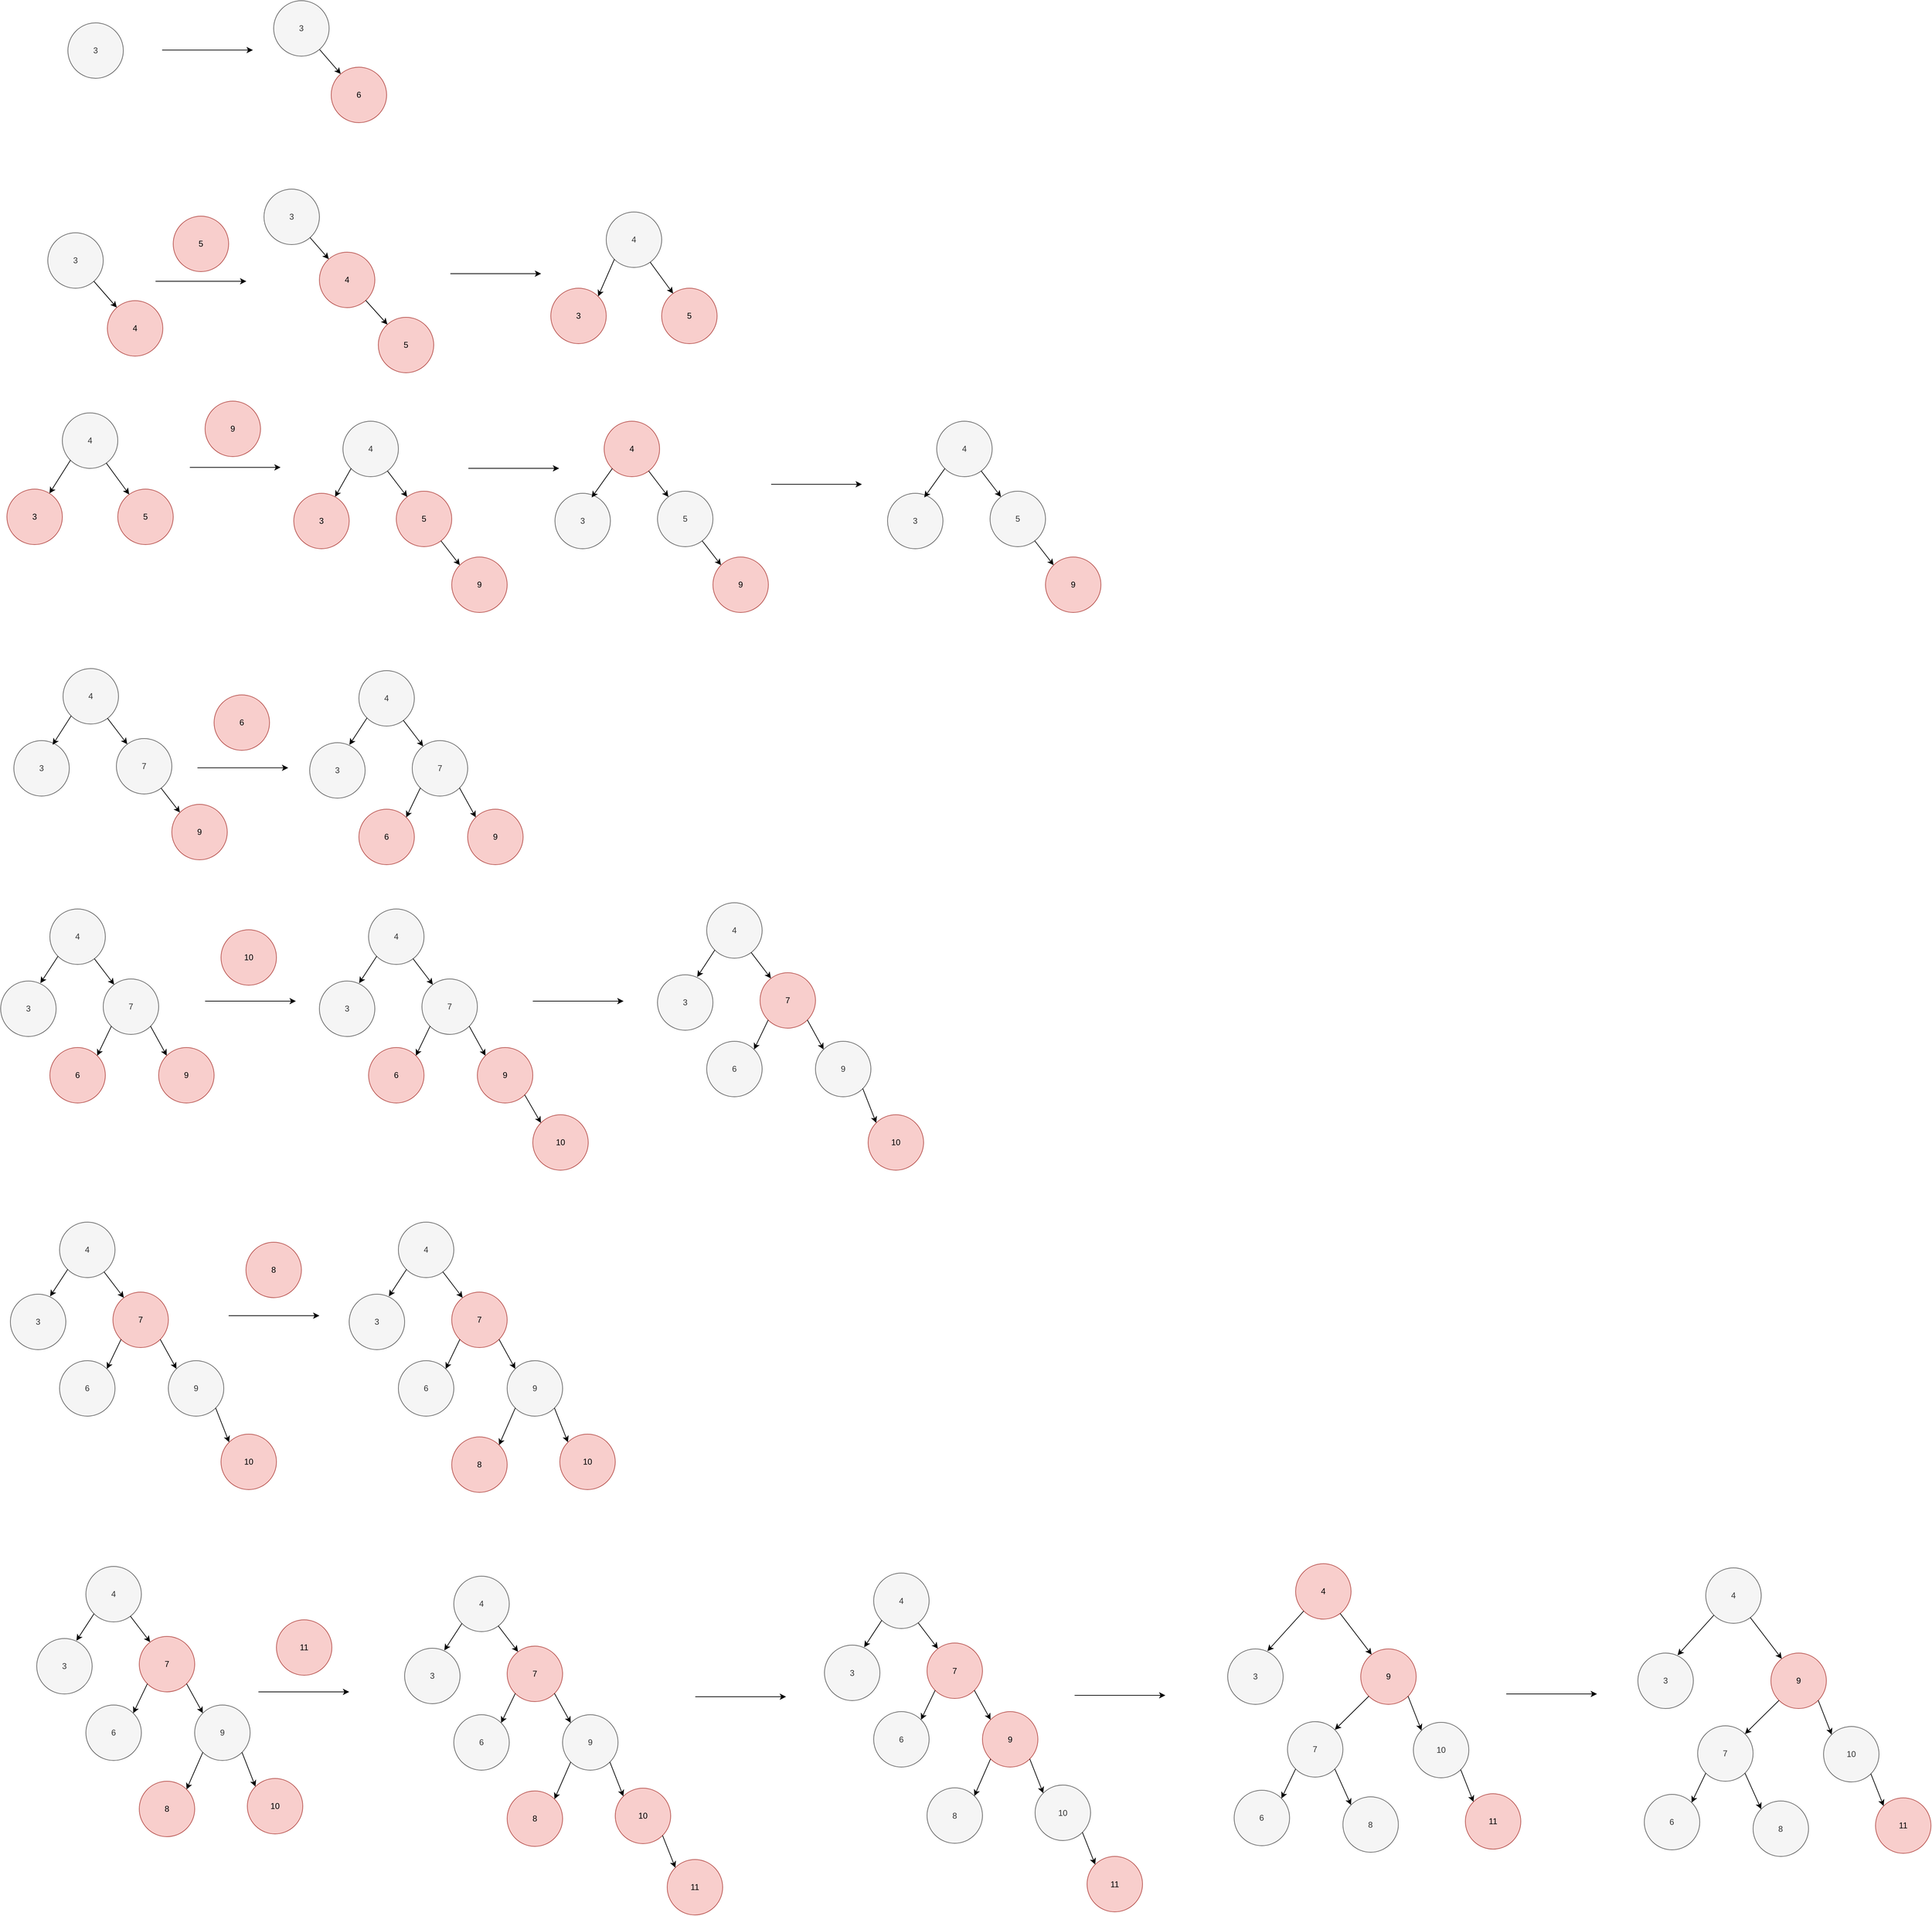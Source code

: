 <mxfile version="20.6.2" type="device"><diagram id="K3sEra36QSsV51ilWbMe" name="第 1 页"><mxGraphModel dx="2764" dy="836" grid="0" gridSize="10" guides="1" tooltips="1" connect="1" arrows="1" fold="1" page="0" pageScale="1" pageWidth="827" pageHeight="1169" math="0" shadow="0"><root><mxCell id="0"/><mxCell id="1" parent="0"/><mxCell id="0TbGoi0n27CE9ZwjcWoE-1" value="3" style="ellipse;whiteSpace=wrap;html=1;aspect=fixed;fillColor=#f5f5f5;strokeColor=#666666;fontColor=#333333;" vertex="1" parent="1"><mxGeometry x="-1038" y="441" width="80" height="80" as="geometry"/></mxCell><mxCell id="0TbGoi0n27CE9ZwjcWoE-2" value="4" style="ellipse;whiteSpace=wrap;html=1;aspect=fixed;fillColor=#f8cecc;strokeColor=#b85450;" vertex="1" parent="1"><mxGeometry x="-952" y="539" width="80" height="80" as="geometry"/></mxCell><mxCell id="0TbGoi0n27CE9ZwjcWoE-6" value="" style="endArrow=classic;html=1;rounded=0;" edge="1" parent="1" source="0TbGoi0n27CE9ZwjcWoE-11" target="0TbGoi0n27CE9ZwjcWoE-14"><mxGeometry width="50" height="50" relative="1" as="geometry"><mxPoint x="-504" y="109" as="sourcePoint"/><mxPoint x="-454" y="59" as="targetPoint"/></mxGeometry></mxCell><mxCell id="0TbGoi0n27CE9ZwjcWoE-7" value="" style="endArrow=classic;html=1;rounded=0;" edge="1" parent="1" source="0TbGoi0n27CE9ZwjcWoE-1" target="0TbGoi0n27CE9ZwjcWoE-2"><mxGeometry width="50" height="50" relative="1" as="geometry"><mxPoint x="-1020" y="569" as="sourcePoint"/><mxPoint x="-970" y="519" as="targetPoint"/></mxGeometry></mxCell><mxCell id="0TbGoi0n27CE9ZwjcWoE-10" value="3" style="ellipse;whiteSpace=wrap;html=1;aspect=fixed;fillColor=#f5f5f5;strokeColor=#666666;fontColor=#333333;" vertex="1" parent="1"><mxGeometry x="-1009" y="138" width="80" height="80" as="geometry"/></mxCell><mxCell id="0TbGoi0n27CE9ZwjcWoE-11" value="3" style="ellipse;whiteSpace=wrap;html=1;aspect=fixed;fillColor=#f5f5f5;fontColor=#333333;strokeColor=#666666;" vertex="1" parent="1"><mxGeometry x="-712" y="106" width="80" height="80" as="geometry"/></mxCell><mxCell id="0TbGoi0n27CE9ZwjcWoE-14" value="6" style="ellipse;whiteSpace=wrap;html=1;aspect=fixed;fillColor=#f8cecc;strokeColor=#b85450;" vertex="1" parent="1"><mxGeometry x="-629" y="202" width="80" height="80" as="geometry"/></mxCell><mxCell id="0TbGoi0n27CE9ZwjcWoE-20" value="" style="endArrow=classic;html=1;rounded=0;" edge="1" parent="1"><mxGeometry width="50" height="50" relative="1" as="geometry"><mxPoint x="-873" y="177.29" as="sourcePoint"/><mxPoint x="-742" y="177.29" as="targetPoint"/></mxGeometry></mxCell><mxCell id="0TbGoi0n27CE9ZwjcWoE-24" value="" style="endArrow=classic;html=1;rounded=0;" edge="1" parent="1"><mxGeometry width="50" height="50" relative="1" as="geometry"><mxPoint x="-882.5" y="511.0" as="sourcePoint"/><mxPoint x="-751.5" y="511.0" as="targetPoint"/></mxGeometry></mxCell><mxCell id="0TbGoi0n27CE9ZwjcWoE-25" value="3" style="ellipse;whiteSpace=wrap;html=1;aspect=fixed;fillColor=#f5f5f5;strokeColor=#666666;fontColor=#333333;" vertex="1" parent="1"><mxGeometry x="-726" y="378" width="80" height="80" as="geometry"/></mxCell><mxCell id="0TbGoi0n27CE9ZwjcWoE-26" value="4" style="ellipse;whiteSpace=wrap;html=1;aspect=fixed;fillColor=#f8cecc;strokeColor=#b85450;" vertex="1" parent="1"><mxGeometry x="-646" y="469" width="80" height="80" as="geometry"/></mxCell><mxCell id="0TbGoi0n27CE9ZwjcWoE-27" value="" style="endArrow=classic;html=1;rounded=0;" edge="1" parent="1" source="0TbGoi0n27CE9ZwjcWoE-25" target="0TbGoi0n27CE9ZwjcWoE-26"><mxGeometry width="50" height="50" relative="1" as="geometry"><mxPoint x="-708" y="506" as="sourcePoint"/><mxPoint x="-658" y="456" as="targetPoint"/></mxGeometry></mxCell><mxCell id="0TbGoi0n27CE9ZwjcWoE-28" value="5" style="ellipse;whiteSpace=wrap;html=1;aspect=fixed;fillColor=#f8cecc;strokeColor=#b85450;" vertex="1" parent="1"><mxGeometry x="-561" y="563" width="80" height="80" as="geometry"/></mxCell><mxCell id="0TbGoi0n27CE9ZwjcWoE-31" value="" style="endArrow=classic;html=1;rounded=0;" edge="1" parent="1" source="0TbGoi0n27CE9ZwjcWoE-26" target="0TbGoi0n27CE9ZwjcWoE-28"><mxGeometry width="50" height="50" relative="1" as="geometry"><mxPoint x="-649.705" y="458.143" as="sourcePoint"/><mxPoint x="-616.465" y="496.006" as="targetPoint"/></mxGeometry></mxCell><mxCell id="0TbGoi0n27CE9ZwjcWoE-32" value="" style="endArrow=classic;html=1;rounded=0;" edge="1" parent="1"><mxGeometry width="50" height="50" relative="1" as="geometry"><mxPoint x="-457.0" y="500" as="sourcePoint"/><mxPoint x="-326" y="500" as="targetPoint"/></mxGeometry></mxCell><mxCell id="0TbGoi0n27CE9ZwjcWoE-33" value="5" style="ellipse;whiteSpace=wrap;html=1;aspect=fixed;fillColor=#f8cecc;strokeColor=#b85450;" vertex="1" parent="1"><mxGeometry x="-857" y="417" width="80" height="80" as="geometry"/></mxCell><mxCell id="0TbGoi0n27CE9ZwjcWoE-34" value="3" style="ellipse;whiteSpace=wrap;html=1;aspect=fixed;fillColor=#f8cecc;strokeColor=#b85450;" vertex="1" parent="1"><mxGeometry x="-312" y="521" width="80" height="80" as="geometry"/></mxCell><mxCell id="0TbGoi0n27CE9ZwjcWoE-35" value="4" style="ellipse;whiteSpace=wrap;html=1;aspect=fixed;fillColor=#f5f5f5;strokeColor=#666666;fontColor=#333333;" vertex="1" parent="1"><mxGeometry x="-232" y="411" width="80" height="80" as="geometry"/></mxCell><mxCell id="0TbGoi0n27CE9ZwjcWoE-36" value="" style="endArrow=classic;html=1;rounded=0;entryX=1;entryY=0;entryDx=0;entryDy=0;exitX=0;exitY=1;exitDx=0;exitDy=0;" edge="1" parent="1" source="0TbGoi0n27CE9ZwjcWoE-35" target="0TbGoi0n27CE9ZwjcWoE-34"><mxGeometry width="50" height="50" relative="1" as="geometry"><mxPoint x="-272" y="449" as="sourcePoint"/><mxPoint x="-228" y="404" as="targetPoint"/></mxGeometry></mxCell><mxCell id="0TbGoi0n27CE9ZwjcWoE-37" value="5" style="ellipse;whiteSpace=wrap;html=1;aspect=fixed;fillColor=#f8cecc;strokeColor=#b85450;" vertex="1" parent="1"><mxGeometry x="-152" y="521" width="80" height="80" as="geometry"/></mxCell><mxCell id="0TbGoi0n27CE9ZwjcWoE-38" value="" style="endArrow=classic;html=1;rounded=0;" edge="1" parent="1" source="0TbGoi0n27CE9ZwjcWoE-35" target="0TbGoi0n27CE9ZwjcWoE-37"><mxGeometry width="50" height="50" relative="1" as="geometry"><mxPoint x="-219.705" y="406.143" as="sourcePoint"/><mxPoint x="-186.465" y="444.006" as="targetPoint"/></mxGeometry></mxCell><mxCell id="0TbGoi0n27CE9ZwjcWoE-39" value="3" style="ellipse;whiteSpace=wrap;html=1;aspect=fixed;fillColor=#f8cecc;strokeColor=#b85450;" vertex="1" parent="1"><mxGeometry x="-1097" y="811" width="80" height="80" as="geometry"/></mxCell><mxCell id="0TbGoi0n27CE9ZwjcWoE-40" value="4" style="ellipse;whiteSpace=wrap;html=1;aspect=fixed;fillColor=#f5f5f5;strokeColor=#666666;fontColor=#333333;" vertex="1" parent="1"><mxGeometry x="-1017" y="701" width="80" height="80" as="geometry"/></mxCell><mxCell id="0TbGoi0n27CE9ZwjcWoE-41" value="" style="endArrow=classic;html=1;rounded=0;exitX=0;exitY=1;exitDx=0;exitDy=0;" edge="1" parent="1" source="0TbGoi0n27CE9ZwjcWoE-40" target="0TbGoi0n27CE9ZwjcWoE-39"><mxGeometry width="50" height="50" relative="1" as="geometry"><mxPoint x="-1057" y="739" as="sourcePoint"/><mxPoint x="-1013" y="694" as="targetPoint"/></mxGeometry></mxCell><mxCell id="0TbGoi0n27CE9ZwjcWoE-42" value="5" style="ellipse;whiteSpace=wrap;html=1;aspect=fixed;fillColor=#f8cecc;strokeColor=#b85450;" vertex="1" parent="1"><mxGeometry x="-937" y="811" width="80" height="80" as="geometry"/></mxCell><mxCell id="0TbGoi0n27CE9ZwjcWoE-43" value="" style="endArrow=classic;html=1;rounded=0;" edge="1" parent="1" source="0TbGoi0n27CE9ZwjcWoE-40" target="0TbGoi0n27CE9ZwjcWoE-42"><mxGeometry width="50" height="50" relative="1" as="geometry"><mxPoint x="-1004.705" y="696.143" as="sourcePoint"/><mxPoint x="-971.465" y="734.006" as="targetPoint"/></mxGeometry></mxCell><mxCell id="0TbGoi0n27CE9ZwjcWoE-44" value="" style="endArrow=classic;html=1;rounded=0;" edge="1" parent="1"><mxGeometry width="50" height="50" relative="1" as="geometry"><mxPoint x="-833.0" y="779.57" as="sourcePoint"/><mxPoint x="-702.0" y="779.57" as="targetPoint"/></mxGeometry></mxCell><mxCell id="0TbGoi0n27CE9ZwjcWoE-45" value="9" style="ellipse;whiteSpace=wrap;html=1;aspect=fixed;fillColor=#f8cecc;strokeColor=#b85450;" vertex="1" parent="1"><mxGeometry x="-811" y="684" width="80" height="80" as="geometry"/></mxCell><mxCell id="0TbGoi0n27CE9ZwjcWoE-47" value="3" style="ellipse;whiteSpace=wrap;html=1;aspect=fixed;fillColor=#f8cecc;strokeColor=#b85450;" vertex="1" parent="1"><mxGeometry x="-683" y="817" width="80" height="80" as="geometry"/></mxCell><mxCell id="0TbGoi0n27CE9ZwjcWoE-48" value="4" style="ellipse;whiteSpace=wrap;html=1;aspect=fixed;fillColor=#f5f5f5;strokeColor=#666666;fontColor=#333333;" vertex="1" parent="1"><mxGeometry x="-612" y="713" width="80" height="80" as="geometry"/></mxCell><mxCell id="0TbGoi0n27CE9ZwjcWoE-49" value="" style="endArrow=classic;html=1;rounded=0;exitX=0;exitY=1;exitDx=0;exitDy=0;" edge="1" parent="1" source="0TbGoi0n27CE9ZwjcWoE-48" target="0TbGoi0n27CE9ZwjcWoE-47"><mxGeometry width="50" height="50" relative="1" as="geometry"><mxPoint x="-652" y="751" as="sourcePoint"/><mxPoint x="-608" y="706" as="targetPoint"/></mxGeometry></mxCell><mxCell id="0TbGoi0n27CE9ZwjcWoE-50" value="5" style="ellipse;whiteSpace=wrap;html=1;aspect=fixed;fillColor=#f8cecc;strokeColor=#b85450;" vertex="1" parent="1"><mxGeometry x="-535" y="814" width="80" height="80" as="geometry"/></mxCell><mxCell id="0TbGoi0n27CE9ZwjcWoE-51" value="" style="endArrow=classic;html=1;rounded=0;" edge="1" parent="1" source="0TbGoi0n27CE9ZwjcWoE-48" target="0TbGoi0n27CE9ZwjcWoE-50"><mxGeometry width="50" height="50" relative="1" as="geometry"><mxPoint x="-599.705" y="708.143" as="sourcePoint"/><mxPoint x="-566.465" y="746.006" as="targetPoint"/></mxGeometry></mxCell><mxCell id="0TbGoi0n27CE9ZwjcWoE-52" value="" style="endArrow=classic;html=1;rounded=0;entryX=0;entryY=0;entryDx=0;entryDy=0;" edge="1" parent="1" source="0TbGoi0n27CE9ZwjcWoE-50" target="0TbGoi0n27CE9ZwjcWoE-53"><mxGeometry width="50" height="50" relative="1" as="geometry"><mxPoint x="-568.425" y="560.896" as="sourcePoint"/><mxPoint x="-435" y="925" as="targetPoint"/></mxGeometry></mxCell><mxCell id="0TbGoi0n27CE9ZwjcWoE-53" value="9" style="ellipse;whiteSpace=wrap;html=1;aspect=fixed;fillColor=#f8cecc;strokeColor=#b85450;" vertex="1" parent="1"><mxGeometry x="-455" y="909" width="80" height="80" as="geometry"/></mxCell><mxCell id="0TbGoi0n27CE9ZwjcWoE-54" value="" style="endArrow=classic;html=1;rounded=0;" edge="1" parent="1"><mxGeometry width="50" height="50" relative="1" as="geometry"><mxPoint x="-431.0" y="781" as="sourcePoint"/><mxPoint x="-300.0" y="781" as="targetPoint"/></mxGeometry></mxCell><mxCell id="0TbGoi0n27CE9ZwjcWoE-55" value="3" style="ellipse;whiteSpace=wrap;html=1;aspect=fixed;fillColor=#f5f5f5;strokeColor=#666666;fontColor=#333333;" vertex="1" parent="1"><mxGeometry x="-306" y="817" width="80" height="80" as="geometry"/></mxCell><mxCell id="0TbGoi0n27CE9ZwjcWoE-56" value="4" style="ellipse;whiteSpace=wrap;html=1;aspect=fixed;fillColor=#f8cecc;strokeColor=#b85450;" vertex="1" parent="1"><mxGeometry x="-235" y="713" width="80" height="80" as="geometry"/></mxCell><mxCell id="0TbGoi0n27CE9ZwjcWoE-57" value="" style="endArrow=classic;html=1;rounded=0;exitX=0;exitY=1;exitDx=0;exitDy=0;" edge="1" parent="1" source="0TbGoi0n27CE9ZwjcWoE-56"><mxGeometry width="50" height="50" relative="1" as="geometry"><mxPoint x="-275" y="751" as="sourcePoint"/><mxPoint x="-253" y="823" as="targetPoint"/></mxGeometry></mxCell><mxCell id="0TbGoi0n27CE9ZwjcWoE-58" value="5" style="ellipse;whiteSpace=wrap;html=1;aspect=fixed;fillColor=#f5f5f5;strokeColor=#666666;fontColor=#333333;" vertex="1" parent="1"><mxGeometry x="-158" y="814" width="80" height="80" as="geometry"/></mxCell><mxCell id="0TbGoi0n27CE9ZwjcWoE-59" value="" style="endArrow=classic;html=1;rounded=0;" edge="1" parent="1" source="0TbGoi0n27CE9ZwjcWoE-56" target="0TbGoi0n27CE9ZwjcWoE-58"><mxGeometry width="50" height="50" relative="1" as="geometry"><mxPoint x="-222.705" y="708.143" as="sourcePoint"/><mxPoint x="-189.465" y="746.006" as="targetPoint"/></mxGeometry></mxCell><mxCell id="0TbGoi0n27CE9ZwjcWoE-60" value="" style="endArrow=classic;html=1;rounded=0;entryX=0;entryY=0;entryDx=0;entryDy=0;" edge="1" parent="1" source="0TbGoi0n27CE9ZwjcWoE-58" target="0TbGoi0n27CE9ZwjcWoE-61"><mxGeometry width="50" height="50" relative="1" as="geometry"><mxPoint x="-191.425" y="560.896" as="sourcePoint"/><mxPoint x="-58" y="925" as="targetPoint"/></mxGeometry></mxCell><mxCell id="0TbGoi0n27CE9ZwjcWoE-61" value="9" style="ellipse;whiteSpace=wrap;html=1;aspect=fixed;fillColor=#f8cecc;strokeColor=#b85450;" vertex="1" parent="1"><mxGeometry x="-78" y="909" width="80" height="80" as="geometry"/></mxCell><mxCell id="0TbGoi0n27CE9ZwjcWoE-62" value="3" style="ellipse;whiteSpace=wrap;html=1;aspect=fixed;fillColor=#f5f5f5;strokeColor=#666666;fontColor=#333333;" vertex="1" parent="1"><mxGeometry x="-1087" y="1174" width="80" height="80" as="geometry"/></mxCell><mxCell id="0TbGoi0n27CE9ZwjcWoE-63" value="4" style="ellipse;whiteSpace=wrap;html=1;aspect=fixed;fillColor=#f5f5f5;strokeColor=#666666;fontColor=#333333;" vertex="1" parent="1"><mxGeometry x="-1016" y="1070" width="80" height="80" as="geometry"/></mxCell><mxCell id="0TbGoi0n27CE9ZwjcWoE-64" value="" style="endArrow=classic;html=1;rounded=0;exitX=0;exitY=1;exitDx=0;exitDy=0;" edge="1" parent="1" source="0TbGoi0n27CE9ZwjcWoE-63"><mxGeometry width="50" height="50" relative="1" as="geometry"><mxPoint x="-1056" y="1108" as="sourcePoint"/><mxPoint x="-1031" y="1180" as="targetPoint"/></mxGeometry></mxCell><mxCell id="0TbGoi0n27CE9ZwjcWoE-65" value="7" style="ellipse;whiteSpace=wrap;html=1;aspect=fixed;fillColor=#f5f5f5;strokeColor=#666666;fontColor=#333333;" vertex="1" parent="1"><mxGeometry x="-939" y="1171" width="80" height="80" as="geometry"/></mxCell><mxCell id="0TbGoi0n27CE9ZwjcWoE-66" value="" style="endArrow=classic;html=1;rounded=0;" edge="1" parent="1" source="0TbGoi0n27CE9ZwjcWoE-63" target="0TbGoi0n27CE9ZwjcWoE-65"><mxGeometry width="50" height="50" relative="1" as="geometry"><mxPoint x="-1003.705" y="1065.143" as="sourcePoint"/><mxPoint x="-970.465" y="1103.006" as="targetPoint"/></mxGeometry></mxCell><mxCell id="0TbGoi0n27CE9ZwjcWoE-67" value="" style="endArrow=classic;html=1;rounded=0;entryX=0;entryY=0;entryDx=0;entryDy=0;" edge="1" parent="1" source="0TbGoi0n27CE9ZwjcWoE-65" target="0TbGoi0n27CE9ZwjcWoE-68"><mxGeometry width="50" height="50" relative="1" as="geometry"><mxPoint x="-972.425" y="917.896" as="sourcePoint"/><mxPoint x="-839" y="1282" as="targetPoint"/></mxGeometry></mxCell><mxCell id="0TbGoi0n27CE9ZwjcWoE-68" value="9" style="ellipse;whiteSpace=wrap;html=1;aspect=fixed;fillColor=#f8cecc;strokeColor=#b85450;" vertex="1" parent="1"><mxGeometry x="-859" y="1266" width="80" height="80" as="geometry"/></mxCell><mxCell id="0TbGoi0n27CE9ZwjcWoE-69" value="" style="endArrow=classic;html=1;rounded=0;" edge="1" parent="1"><mxGeometry width="50" height="50" relative="1" as="geometry"><mxPoint x="-822.0" y="1213.29" as="sourcePoint"/><mxPoint x="-691.0" y="1213.29" as="targetPoint"/></mxGeometry></mxCell><mxCell id="0TbGoi0n27CE9ZwjcWoE-70" value="6" style="ellipse;whiteSpace=wrap;html=1;aspect=fixed;fillColor=#f8cecc;strokeColor=#b85450;" vertex="1" parent="1"><mxGeometry x="-798" y="1108" width="80" height="80" as="geometry"/></mxCell><mxCell id="0TbGoi0n27CE9ZwjcWoE-71" value="3" style="ellipse;whiteSpace=wrap;html=1;aspect=fixed;fillColor=#f5f5f5;strokeColor=#666666;fontColor=#333333;" vertex="1" parent="1"><mxGeometry x="-660" y="1177" width="80" height="80" as="geometry"/></mxCell><mxCell id="0TbGoi0n27CE9ZwjcWoE-72" value="4" style="ellipse;whiteSpace=wrap;html=1;aspect=fixed;fillColor=#f5f5f5;strokeColor=#666666;fontColor=#333333;" vertex="1" parent="1"><mxGeometry x="-589" y="1073" width="80" height="80" as="geometry"/></mxCell><mxCell id="0TbGoi0n27CE9ZwjcWoE-73" value="" style="endArrow=classic;html=1;rounded=0;entryX=0.716;entryY=0.039;entryDx=0;entryDy=0;exitX=0;exitY=1;exitDx=0;exitDy=0;entryPerimeter=0;" edge="1" parent="1" source="0TbGoi0n27CE9ZwjcWoE-72" target="0TbGoi0n27CE9ZwjcWoE-71"><mxGeometry width="50" height="50" relative="1" as="geometry"><mxPoint x="-629" y="1111" as="sourcePoint"/><mxPoint x="-585" y="1066" as="targetPoint"/></mxGeometry></mxCell><mxCell id="0TbGoi0n27CE9ZwjcWoE-74" value="7" style="ellipse;whiteSpace=wrap;html=1;aspect=fixed;fillColor=#f5f5f5;strokeColor=#666666;fontColor=#333333;" vertex="1" parent="1"><mxGeometry x="-512" y="1174" width="80" height="80" as="geometry"/></mxCell><mxCell id="0TbGoi0n27CE9ZwjcWoE-75" value="" style="endArrow=classic;html=1;rounded=0;" edge="1" parent="1" source="0TbGoi0n27CE9ZwjcWoE-72" target="0TbGoi0n27CE9ZwjcWoE-74"><mxGeometry width="50" height="50" relative="1" as="geometry"><mxPoint x="-576.705" y="1068.143" as="sourcePoint"/><mxPoint x="-543.465" y="1106.006" as="targetPoint"/></mxGeometry></mxCell><mxCell id="0TbGoi0n27CE9ZwjcWoE-76" value="" style="endArrow=classic;html=1;rounded=0;exitX=1;exitY=1;exitDx=0;exitDy=0;entryX=0;entryY=0;entryDx=0;entryDy=0;" edge="1" parent="1" source="0TbGoi0n27CE9ZwjcWoE-74" target="0TbGoi0n27CE9ZwjcWoE-77"><mxGeometry width="50" height="50" relative="1" as="geometry"><mxPoint x="-545.425" y="920.896" as="sourcePoint"/><mxPoint x="-410" y="1263" as="targetPoint"/></mxGeometry></mxCell><mxCell id="0TbGoi0n27CE9ZwjcWoE-77" value="9" style="ellipse;whiteSpace=wrap;html=1;aspect=fixed;fillColor=#f8cecc;strokeColor=#b85450;" vertex="1" parent="1"><mxGeometry x="-432" y="1273" width="80" height="80" as="geometry"/></mxCell><mxCell id="0TbGoi0n27CE9ZwjcWoE-79" value="6" style="ellipse;whiteSpace=wrap;html=1;aspect=fixed;fillColor=#f8cecc;strokeColor=#b85450;" vertex="1" parent="1"><mxGeometry x="-589" y="1273" width="80" height="80" as="geometry"/></mxCell><mxCell id="0TbGoi0n27CE9ZwjcWoE-80" value="" style="endArrow=classic;html=1;rounded=0;exitX=0;exitY=1;exitDx=0;exitDy=0;entryX=1;entryY=0;entryDx=0;entryDy=0;" edge="1" parent="1" source="0TbGoi0n27CE9ZwjcWoE-74" target="0TbGoi0n27CE9ZwjcWoE-79"><mxGeometry width="50" height="50" relative="1" as="geometry"><mxPoint x="-456" y="1199" as="sourcePoint"/><mxPoint x="-468" y="1304" as="targetPoint"/></mxGeometry></mxCell><mxCell id="0TbGoi0n27CE9ZwjcWoE-90" value="3" style="ellipse;whiteSpace=wrap;html=1;aspect=fixed;fillColor=#f5f5f5;strokeColor=#666666;fontColor=#333333;" vertex="1" parent="1"><mxGeometry x="-1106" y="1521" width="80" height="80" as="geometry"/></mxCell><mxCell id="0TbGoi0n27CE9ZwjcWoE-91" value="4" style="ellipse;whiteSpace=wrap;html=1;aspect=fixed;fillColor=#f5f5f5;strokeColor=#666666;fontColor=#333333;" vertex="1" parent="1"><mxGeometry x="-1035" y="1417" width="80" height="80" as="geometry"/></mxCell><mxCell id="0TbGoi0n27CE9ZwjcWoE-92" value="" style="endArrow=classic;html=1;rounded=0;entryX=0.716;entryY=0.039;entryDx=0;entryDy=0;exitX=0;exitY=1;exitDx=0;exitDy=0;entryPerimeter=0;" edge="1" parent="1" source="0TbGoi0n27CE9ZwjcWoE-91" target="0TbGoi0n27CE9ZwjcWoE-90"><mxGeometry width="50" height="50" relative="1" as="geometry"><mxPoint x="-1075" y="1455" as="sourcePoint"/><mxPoint x="-1031" y="1410" as="targetPoint"/></mxGeometry></mxCell><mxCell id="0TbGoi0n27CE9ZwjcWoE-93" value="7" style="ellipse;whiteSpace=wrap;html=1;aspect=fixed;fillColor=#f5f5f5;strokeColor=#666666;fontColor=#333333;" vertex="1" parent="1"><mxGeometry x="-958" y="1518" width="80" height="80" as="geometry"/></mxCell><mxCell id="0TbGoi0n27CE9ZwjcWoE-94" value="" style="endArrow=classic;html=1;rounded=0;" edge="1" parent="1" source="0TbGoi0n27CE9ZwjcWoE-91" target="0TbGoi0n27CE9ZwjcWoE-93"><mxGeometry width="50" height="50" relative="1" as="geometry"><mxPoint x="-1022.705" y="1412.143" as="sourcePoint"/><mxPoint x="-989.465" y="1450.006" as="targetPoint"/></mxGeometry></mxCell><mxCell id="0TbGoi0n27CE9ZwjcWoE-95" value="" style="endArrow=classic;html=1;rounded=0;exitX=1;exitY=1;exitDx=0;exitDy=0;entryX=0;entryY=0;entryDx=0;entryDy=0;" edge="1" parent="1" source="0TbGoi0n27CE9ZwjcWoE-93" target="0TbGoi0n27CE9ZwjcWoE-96"><mxGeometry width="50" height="50" relative="1" as="geometry"><mxPoint x="-991.425" y="1264.896" as="sourcePoint"/><mxPoint x="-856" y="1607" as="targetPoint"/></mxGeometry></mxCell><mxCell id="0TbGoi0n27CE9ZwjcWoE-96" value="9" style="ellipse;whiteSpace=wrap;html=1;aspect=fixed;fillColor=#f8cecc;strokeColor=#b85450;" vertex="1" parent="1"><mxGeometry x="-878" y="1617" width="80" height="80" as="geometry"/></mxCell><mxCell id="0TbGoi0n27CE9ZwjcWoE-97" value="6" style="ellipse;whiteSpace=wrap;html=1;aspect=fixed;fillColor=#f8cecc;strokeColor=#b85450;" vertex="1" parent="1"><mxGeometry x="-1035" y="1617" width="80" height="80" as="geometry"/></mxCell><mxCell id="0TbGoi0n27CE9ZwjcWoE-98" value="" style="endArrow=classic;html=1;rounded=0;exitX=0;exitY=1;exitDx=0;exitDy=0;entryX=1;entryY=0;entryDx=0;entryDy=0;" edge="1" parent="1" source="0TbGoi0n27CE9ZwjcWoE-93" target="0TbGoi0n27CE9ZwjcWoE-97"><mxGeometry width="50" height="50" relative="1" as="geometry"><mxPoint x="-902" y="1543" as="sourcePoint"/><mxPoint x="-914" y="1648" as="targetPoint"/></mxGeometry></mxCell><mxCell id="0TbGoi0n27CE9ZwjcWoE-99" value="" style="endArrow=classic;html=1;rounded=0;" edge="1" parent="1"><mxGeometry width="50" height="50" relative="1" as="geometry"><mxPoint x="-811.0" y="1550.0" as="sourcePoint"/><mxPoint x="-680.0" y="1550.0" as="targetPoint"/></mxGeometry></mxCell><mxCell id="0TbGoi0n27CE9ZwjcWoE-100" value="10" style="ellipse;whiteSpace=wrap;html=1;aspect=fixed;fillColor=#f8cecc;strokeColor=#b85450;" vertex="1" parent="1"><mxGeometry x="-788" y="1447" width="80" height="80" as="geometry"/></mxCell><mxCell id="0TbGoi0n27CE9ZwjcWoE-101" value="3" style="ellipse;whiteSpace=wrap;html=1;aspect=fixed;fillColor=#f5f5f5;strokeColor=#666666;fontColor=#333333;" vertex="1" parent="1"><mxGeometry x="-646" y="1521" width="80" height="80" as="geometry"/></mxCell><mxCell id="0TbGoi0n27CE9ZwjcWoE-102" value="4" style="ellipse;whiteSpace=wrap;html=1;aspect=fixed;fillColor=#f5f5f5;strokeColor=#666666;fontColor=#333333;" vertex="1" parent="1"><mxGeometry x="-575" y="1417" width="80" height="80" as="geometry"/></mxCell><mxCell id="0TbGoi0n27CE9ZwjcWoE-103" value="" style="endArrow=classic;html=1;rounded=0;entryX=0.716;entryY=0.039;entryDx=0;entryDy=0;exitX=0;exitY=1;exitDx=0;exitDy=0;entryPerimeter=0;" edge="1" parent="1" source="0TbGoi0n27CE9ZwjcWoE-102" target="0TbGoi0n27CE9ZwjcWoE-101"><mxGeometry width="50" height="50" relative="1" as="geometry"><mxPoint x="-615" y="1455" as="sourcePoint"/><mxPoint x="-571" y="1410" as="targetPoint"/></mxGeometry></mxCell><mxCell id="0TbGoi0n27CE9ZwjcWoE-104" value="7" style="ellipse;whiteSpace=wrap;html=1;aspect=fixed;fillColor=#f5f5f5;strokeColor=#666666;fontColor=#333333;" vertex="1" parent="1"><mxGeometry x="-498" y="1518" width="80" height="80" as="geometry"/></mxCell><mxCell id="0TbGoi0n27CE9ZwjcWoE-105" value="" style="endArrow=classic;html=1;rounded=0;" edge="1" parent="1" source="0TbGoi0n27CE9ZwjcWoE-102" target="0TbGoi0n27CE9ZwjcWoE-104"><mxGeometry width="50" height="50" relative="1" as="geometry"><mxPoint x="-562.705" y="1412.143" as="sourcePoint"/><mxPoint x="-529.465" y="1450.006" as="targetPoint"/></mxGeometry></mxCell><mxCell id="0TbGoi0n27CE9ZwjcWoE-106" value="" style="endArrow=classic;html=1;rounded=0;exitX=1;exitY=1;exitDx=0;exitDy=0;entryX=0;entryY=0;entryDx=0;entryDy=0;" edge="1" parent="1" source="0TbGoi0n27CE9ZwjcWoE-104" target="0TbGoi0n27CE9ZwjcWoE-107"><mxGeometry width="50" height="50" relative="1" as="geometry"><mxPoint x="-531.425" y="1264.896" as="sourcePoint"/><mxPoint x="-396" y="1607" as="targetPoint"/></mxGeometry></mxCell><mxCell id="0TbGoi0n27CE9ZwjcWoE-107" value="9" style="ellipse;whiteSpace=wrap;html=1;aspect=fixed;fillColor=#f8cecc;strokeColor=#b85450;" vertex="1" parent="1"><mxGeometry x="-418" y="1617" width="80" height="80" as="geometry"/></mxCell><mxCell id="0TbGoi0n27CE9ZwjcWoE-108" value="6" style="ellipse;whiteSpace=wrap;html=1;aspect=fixed;fillColor=#f8cecc;strokeColor=#b85450;" vertex="1" parent="1"><mxGeometry x="-575" y="1617" width="80" height="80" as="geometry"/></mxCell><mxCell id="0TbGoi0n27CE9ZwjcWoE-109" value="" style="endArrow=classic;html=1;rounded=0;exitX=0;exitY=1;exitDx=0;exitDy=0;entryX=1;entryY=0;entryDx=0;entryDy=0;" edge="1" parent="1" source="0TbGoi0n27CE9ZwjcWoE-104" target="0TbGoi0n27CE9ZwjcWoE-108"><mxGeometry width="50" height="50" relative="1" as="geometry"><mxPoint x="-442" y="1543" as="sourcePoint"/><mxPoint x="-454" y="1648" as="targetPoint"/></mxGeometry></mxCell><mxCell id="0TbGoi0n27CE9ZwjcWoE-110" value="10" style="ellipse;whiteSpace=wrap;html=1;aspect=fixed;fillColor=#f8cecc;strokeColor=#b85450;" vertex="1" parent="1"><mxGeometry x="-338" y="1714" width="80" height="80" as="geometry"/></mxCell><mxCell id="0TbGoi0n27CE9ZwjcWoE-111" value="" style="endArrow=classic;html=1;rounded=0;entryX=0;entryY=0;entryDx=0;entryDy=0;exitX=1;exitY=1;exitDx=0;exitDy=0;" edge="1" parent="1" source="0TbGoi0n27CE9ZwjcWoE-107" target="0TbGoi0n27CE9ZwjcWoE-110"><mxGeometry width="50" height="50" relative="1" as="geometry"><mxPoint x="-356" y="1686" as="sourcePoint"/><mxPoint x="-396.284" y="1638.716" as="targetPoint"/></mxGeometry></mxCell><mxCell id="0TbGoi0n27CE9ZwjcWoE-112" value="" style="endArrow=classic;html=1;rounded=0;" edge="1" parent="1"><mxGeometry width="50" height="50" relative="1" as="geometry"><mxPoint x="-338.0" y="1550" as="sourcePoint"/><mxPoint x="-207.0" y="1550" as="targetPoint"/></mxGeometry></mxCell><mxCell id="0TbGoi0n27CE9ZwjcWoE-113" value="3" style="ellipse;whiteSpace=wrap;html=1;aspect=fixed;fillColor=#f5f5f5;strokeColor=#666666;fontColor=#333333;" vertex="1" parent="1"><mxGeometry x="-158" y="1512" width="80" height="80" as="geometry"/></mxCell><mxCell id="0TbGoi0n27CE9ZwjcWoE-114" value="4" style="ellipse;whiteSpace=wrap;html=1;aspect=fixed;fillColor=#f5f5f5;strokeColor=#666666;fontColor=#333333;" vertex="1" parent="1"><mxGeometry x="-87" y="1408" width="80" height="80" as="geometry"/></mxCell><mxCell id="0TbGoi0n27CE9ZwjcWoE-115" value="" style="endArrow=classic;html=1;rounded=0;entryX=0.716;entryY=0.039;entryDx=0;entryDy=0;exitX=0;exitY=1;exitDx=0;exitDy=0;entryPerimeter=0;" edge="1" parent="1" source="0TbGoi0n27CE9ZwjcWoE-114" target="0TbGoi0n27CE9ZwjcWoE-113"><mxGeometry width="50" height="50" relative="1" as="geometry"><mxPoint x="-127" y="1446" as="sourcePoint"/><mxPoint x="-83" y="1401" as="targetPoint"/></mxGeometry></mxCell><mxCell id="0TbGoi0n27CE9ZwjcWoE-116" value="7" style="ellipse;whiteSpace=wrap;html=1;aspect=fixed;fillColor=#f8cecc;strokeColor=#b85450;" vertex="1" parent="1"><mxGeometry x="-10" y="1509" width="80" height="80" as="geometry"/></mxCell><mxCell id="0TbGoi0n27CE9ZwjcWoE-117" value="" style="endArrow=classic;html=1;rounded=0;" edge="1" parent="1" source="0TbGoi0n27CE9ZwjcWoE-114" target="0TbGoi0n27CE9ZwjcWoE-116"><mxGeometry width="50" height="50" relative="1" as="geometry"><mxPoint x="-74.705" y="1403.143" as="sourcePoint"/><mxPoint x="-41.465" y="1441.006" as="targetPoint"/></mxGeometry></mxCell><mxCell id="0TbGoi0n27CE9ZwjcWoE-118" value="" style="endArrow=classic;html=1;rounded=0;exitX=1;exitY=1;exitDx=0;exitDy=0;entryX=0;entryY=0;entryDx=0;entryDy=0;" edge="1" parent="1" source="0TbGoi0n27CE9ZwjcWoE-116" target="0TbGoi0n27CE9ZwjcWoE-119"><mxGeometry width="50" height="50" relative="1" as="geometry"><mxPoint x="-43.425" y="1255.896" as="sourcePoint"/><mxPoint x="92" y="1598" as="targetPoint"/></mxGeometry></mxCell><mxCell id="0TbGoi0n27CE9ZwjcWoE-119" value="9" style="ellipse;whiteSpace=wrap;html=1;aspect=fixed;fillColor=#f5f5f5;strokeColor=#666666;fontColor=#333333;" vertex="1" parent="1"><mxGeometry x="70" y="1608" width="80" height="80" as="geometry"/></mxCell><mxCell id="0TbGoi0n27CE9ZwjcWoE-120" value="6" style="ellipse;whiteSpace=wrap;html=1;aspect=fixed;fillColor=#f5f5f5;strokeColor=#666666;fontColor=#333333;" vertex="1" parent="1"><mxGeometry x="-87" y="1608" width="80" height="80" as="geometry"/></mxCell><mxCell id="0TbGoi0n27CE9ZwjcWoE-121" value="" style="endArrow=classic;html=1;rounded=0;exitX=0;exitY=1;exitDx=0;exitDy=0;entryX=1;entryY=0;entryDx=0;entryDy=0;" edge="1" parent="1" source="0TbGoi0n27CE9ZwjcWoE-116" target="0TbGoi0n27CE9ZwjcWoE-120"><mxGeometry width="50" height="50" relative="1" as="geometry"><mxPoint x="46" y="1534" as="sourcePoint"/><mxPoint x="34" y="1639" as="targetPoint"/></mxGeometry></mxCell><mxCell id="0TbGoi0n27CE9ZwjcWoE-122" value="10" style="ellipse;whiteSpace=wrap;html=1;aspect=fixed;fillColor=#f8cecc;strokeColor=#b85450;" vertex="1" parent="1"><mxGeometry x="146" y="1714" width="80" height="80" as="geometry"/></mxCell><mxCell id="0TbGoi0n27CE9ZwjcWoE-123" value="" style="endArrow=classic;html=1;rounded=0;entryX=0;entryY=0;entryDx=0;entryDy=0;exitX=1;exitY=1;exitDx=0;exitDy=0;" edge="1" parent="1" source="0TbGoi0n27CE9ZwjcWoE-119" target="0TbGoi0n27CE9ZwjcWoE-122"><mxGeometry width="50" height="50" relative="1" as="geometry"><mxPoint x="132" y="1677" as="sourcePoint"/><mxPoint x="91.716" y="1629.716" as="targetPoint"/></mxGeometry></mxCell><mxCell id="0TbGoi0n27CE9ZwjcWoE-124" value="3" style="ellipse;whiteSpace=wrap;html=1;aspect=fixed;fillColor=#f5f5f5;strokeColor=#666666;fontColor=#333333;" vertex="1" parent="1"><mxGeometry x="-1092" y="1973" width="80" height="80" as="geometry"/></mxCell><mxCell id="0TbGoi0n27CE9ZwjcWoE-125" value="4" style="ellipse;whiteSpace=wrap;html=1;aspect=fixed;fillColor=#f5f5f5;strokeColor=#666666;fontColor=#333333;" vertex="1" parent="1"><mxGeometry x="-1021" y="1869" width="80" height="80" as="geometry"/></mxCell><mxCell id="0TbGoi0n27CE9ZwjcWoE-126" value="" style="endArrow=classic;html=1;rounded=0;entryX=0.716;entryY=0.039;entryDx=0;entryDy=0;exitX=0;exitY=1;exitDx=0;exitDy=0;entryPerimeter=0;" edge="1" parent="1" source="0TbGoi0n27CE9ZwjcWoE-125" target="0TbGoi0n27CE9ZwjcWoE-124"><mxGeometry width="50" height="50" relative="1" as="geometry"><mxPoint x="-1061" y="1907" as="sourcePoint"/><mxPoint x="-1017" y="1862" as="targetPoint"/></mxGeometry></mxCell><mxCell id="0TbGoi0n27CE9ZwjcWoE-127" value="7" style="ellipse;whiteSpace=wrap;html=1;aspect=fixed;fillColor=#f8cecc;strokeColor=#b85450;" vertex="1" parent="1"><mxGeometry x="-944" y="1970" width="80" height="80" as="geometry"/></mxCell><mxCell id="0TbGoi0n27CE9ZwjcWoE-128" value="" style="endArrow=classic;html=1;rounded=0;" edge="1" parent="1" source="0TbGoi0n27CE9ZwjcWoE-125" target="0TbGoi0n27CE9ZwjcWoE-127"><mxGeometry width="50" height="50" relative="1" as="geometry"><mxPoint x="-1008.705" y="1864.143" as="sourcePoint"/><mxPoint x="-975.465" y="1902.006" as="targetPoint"/></mxGeometry></mxCell><mxCell id="0TbGoi0n27CE9ZwjcWoE-129" value="" style="endArrow=classic;html=1;rounded=0;exitX=1;exitY=1;exitDx=0;exitDy=0;entryX=0;entryY=0;entryDx=0;entryDy=0;" edge="1" parent="1" source="0TbGoi0n27CE9ZwjcWoE-127" target="0TbGoi0n27CE9ZwjcWoE-130"><mxGeometry width="50" height="50" relative="1" as="geometry"><mxPoint x="-977.425" y="1716.896" as="sourcePoint"/><mxPoint x="-842" y="2059" as="targetPoint"/></mxGeometry></mxCell><mxCell id="0TbGoi0n27CE9ZwjcWoE-130" value="9" style="ellipse;whiteSpace=wrap;html=1;aspect=fixed;fillColor=#f5f5f5;strokeColor=#666666;fontColor=#333333;" vertex="1" parent="1"><mxGeometry x="-864" y="2069" width="80" height="80" as="geometry"/></mxCell><mxCell id="0TbGoi0n27CE9ZwjcWoE-131" value="6" style="ellipse;whiteSpace=wrap;html=1;aspect=fixed;fillColor=#f5f5f5;strokeColor=#666666;fontColor=#333333;" vertex="1" parent="1"><mxGeometry x="-1021" y="2069" width="80" height="80" as="geometry"/></mxCell><mxCell id="0TbGoi0n27CE9ZwjcWoE-132" value="" style="endArrow=classic;html=1;rounded=0;exitX=0;exitY=1;exitDx=0;exitDy=0;entryX=1;entryY=0;entryDx=0;entryDy=0;" edge="1" parent="1" source="0TbGoi0n27CE9ZwjcWoE-127" target="0TbGoi0n27CE9ZwjcWoE-131"><mxGeometry width="50" height="50" relative="1" as="geometry"><mxPoint x="-888" y="1995" as="sourcePoint"/><mxPoint x="-900" y="2100" as="targetPoint"/></mxGeometry></mxCell><mxCell id="0TbGoi0n27CE9ZwjcWoE-133" value="10" style="ellipse;whiteSpace=wrap;html=1;aspect=fixed;fillColor=#f8cecc;strokeColor=#b85450;" vertex="1" parent="1"><mxGeometry x="-788" y="2175" width="80" height="80" as="geometry"/></mxCell><mxCell id="0TbGoi0n27CE9ZwjcWoE-134" value="" style="endArrow=classic;html=1;rounded=0;entryX=0;entryY=0;entryDx=0;entryDy=0;exitX=1;exitY=1;exitDx=0;exitDy=0;" edge="1" parent="1" source="0TbGoi0n27CE9ZwjcWoE-130" target="0TbGoi0n27CE9ZwjcWoE-133"><mxGeometry width="50" height="50" relative="1" as="geometry"><mxPoint x="-802" y="2138" as="sourcePoint"/><mxPoint x="-842.284" y="2090.716" as="targetPoint"/></mxGeometry></mxCell><mxCell id="0TbGoi0n27CE9ZwjcWoE-135" value="" style="endArrow=classic;html=1;rounded=0;" edge="1" parent="1"><mxGeometry width="50" height="50" relative="1" as="geometry"><mxPoint x="-777.0" y="2004" as="sourcePoint"/><mxPoint x="-646.0" y="2004" as="targetPoint"/></mxGeometry></mxCell><mxCell id="0TbGoi0n27CE9ZwjcWoE-136" value="8" style="ellipse;whiteSpace=wrap;html=1;aspect=fixed;fillColor=#f8cecc;strokeColor=#b85450;" vertex="1" parent="1"><mxGeometry x="-752" y="1898" width="80" height="80" as="geometry"/></mxCell><mxCell id="0TbGoi0n27CE9ZwjcWoE-137" value="3" style="ellipse;whiteSpace=wrap;html=1;aspect=fixed;fillColor=#f5f5f5;strokeColor=#666666;fontColor=#333333;" vertex="1" parent="1"><mxGeometry x="-603" y="1973" width="80" height="80" as="geometry"/></mxCell><mxCell id="0TbGoi0n27CE9ZwjcWoE-138" value="4" style="ellipse;whiteSpace=wrap;html=1;aspect=fixed;fillColor=#f5f5f5;strokeColor=#666666;fontColor=#333333;" vertex="1" parent="1"><mxGeometry x="-532" y="1869" width="80" height="80" as="geometry"/></mxCell><mxCell id="0TbGoi0n27CE9ZwjcWoE-139" value="" style="endArrow=classic;html=1;rounded=0;entryX=0.716;entryY=0.039;entryDx=0;entryDy=0;exitX=0;exitY=1;exitDx=0;exitDy=0;entryPerimeter=0;" edge="1" parent="1" source="0TbGoi0n27CE9ZwjcWoE-138" target="0TbGoi0n27CE9ZwjcWoE-137"><mxGeometry width="50" height="50" relative="1" as="geometry"><mxPoint x="-572" y="1907" as="sourcePoint"/><mxPoint x="-528" y="1862" as="targetPoint"/></mxGeometry></mxCell><mxCell id="0TbGoi0n27CE9ZwjcWoE-140" value="7" style="ellipse;whiteSpace=wrap;html=1;aspect=fixed;fillColor=#f8cecc;strokeColor=#b85450;" vertex="1" parent="1"><mxGeometry x="-455" y="1970" width="80" height="80" as="geometry"/></mxCell><mxCell id="0TbGoi0n27CE9ZwjcWoE-141" value="" style="endArrow=classic;html=1;rounded=0;" edge="1" parent="1" source="0TbGoi0n27CE9ZwjcWoE-138" target="0TbGoi0n27CE9ZwjcWoE-140"><mxGeometry width="50" height="50" relative="1" as="geometry"><mxPoint x="-519.705" y="1864.143" as="sourcePoint"/><mxPoint x="-486.465" y="1902.006" as="targetPoint"/></mxGeometry></mxCell><mxCell id="0TbGoi0n27CE9ZwjcWoE-142" value="" style="endArrow=classic;html=1;rounded=0;exitX=1;exitY=1;exitDx=0;exitDy=0;entryX=0;entryY=0;entryDx=0;entryDy=0;" edge="1" parent="1" source="0TbGoi0n27CE9ZwjcWoE-140" target="0TbGoi0n27CE9ZwjcWoE-143"><mxGeometry width="50" height="50" relative="1" as="geometry"><mxPoint x="-488.425" y="1716.896" as="sourcePoint"/><mxPoint x="-353" y="2059" as="targetPoint"/></mxGeometry></mxCell><mxCell id="0TbGoi0n27CE9ZwjcWoE-143" value="9" style="ellipse;whiteSpace=wrap;html=1;aspect=fixed;fillColor=#f5f5f5;strokeColor=#666666;fontColor=#333333;" vertex="1" parent="1"><mxGeometry x="-375" y="2069" width="80" height="80" as="geometry"/></mxCell><mxCell id="0TbGoi0n27CE9ZwjcWoE-144" value="6" style="ellipse;whiteSpace=wrap;html=1;aspect=fixed;fillColor=#f5f5f5;strokeColor=#666666;fontColor=#333333;" vertex="1" parent="1"><mxGeometry x="-532" y="2069" width="80" height="80" as="geometry"/></mxCell><mxCell id="0TbGoi0n27CE9ZwjcWoE-145" value="" style="endArrow=classic;html=1;rounded=0;exitX=0;exitY=1;exitDx=0;exitDy=0;entryX=1;entryY=0;entryDx=0;entryDy=0;" edge="1" parent="1" source="0TbGoi0n27CE9ZwjcWoE-140" target="0TbGoi0n27CE9ZwjcWoE-144"><mxGeometry width="50" height="50" relative="1" as="geometry"><mxPoint x="-399" y="1995" as="sourcePoint"/><mxPoint x="-411" y="2100" as="targetPoint"/></mxGeometry></mxCell><mxCell id="0TbGoi0n27CE9ZwjcWoE-146" value="10" style="ellipse;whiteSpace=wrap;html=1;aspect=fixed;fillColor=#f8cecc;strokeColor=#b85450;" vertex="1" parent="1"><mxGeometry x="-299" y="2175" width="80" height="80" as="geometry"/></mxCell><mxCell id="0TbGoi0n27CE9ZwjcWoE-147" value="" style="endArrow=classic;html=1;rounded=0;entryX=0;entryY=0;entryDx=0;entryDy=0;exitX=1;exitY=1;exitDx=0;exitDy=0;" edge="1" parent="1" source="0TbGoi0n27CE9ZwjcWoE-143" target="0TbGoi0n27CE9ZwjcWoE-146"><mxGeometry width="50" height="50" relative="1" as="geometry"><mxPoint x="-313" y="2138" as="sourcePoint"/><mxPoint x="-353.284" y="2090.716" as="targetPoint"/></mxGeometry></mxCell><mxCell id="0TbGoi0n27CE9ZwjcWoE-148" value="8" style="ellipse;whiteSpace=wrap;html=1;aspect=fixed;fillColor=#f8cecc;strokeColor=#b85450;" vertex="1" parent="1"><mxGeometry x="-455" y="2179" width="80" height="80" as="geometry"/></mxCell><mxCell id="0TbGoi0n27CE9ZwjcWoE-149" value="" style="endArrow=classic;html=1;rounded=0;exitX=0;exitY=1;exitDx=0;exitDy=0;entryX=1;entryY=0;entryDx=0;entryDy=0;" edge="1" parent="1" source="0TbGoi0n27CE9ZwjcWoE-143" target="0TbGoi0n27CE9ZwjcWoE-148"><mxGeometry width="50" height="50" relative="1" as="geometry"><mxPoint x="-433.284" y="2048.284" as="sourcePoint"/><mxPoint x="-453.716" y="2090.716" as="targetPoint"/></mxGeometry></mxCell><mxCell id="0TbGoi0n27CE9ZwjcWoE-163" value="3" style="ellipse;whiteSpace=wrap;html=1;aspect=fixed;fillColor=#f5f5f5;strokeColor=#666666;fontColor=#333333;" vertex="1" parent="1"><mxGeometry x="-1054" y="2470" width="80" height="80" as="geometry"/></mxCell><mxCell id="0TbGoi0n27CE9ZwjcWoE-164" value="4" style="ellipse;whiteSpace=wrap;html=1;aspect=fixed;fillColor=#f5f5f5;strokeColor=#666666;fontColor=#333333;" vertex="1" parent="1"><mxGeometry x="-983" y="2366" width="80" height="80" as="geometry"/></mxCell><mxCell id="0TbGoi0n27CE9ZwjcWoE-165" value="" style="endArrow=classic;html=1;rounded=0;entryX=0.716;entryY=0.039;entryDx=0;entryDy=0;exitX=0;exitY=1;exitDx=0;exitDy=0;entryPerimeter=0;" edge="1" parent="1" source="0TbGoi0n27CE9ZwjcWoE-164" target="0TbGoi0n27CE9ZwjcWoE-163"><mxGeometry width="50" height="50" relative="1" as="geometry"><mxPoint x="-1023" y="2404" as="sourcePoint"/><mxPoint x="-979" y="2359" as="targetPoint"/></mxGeometry></mxCell><mxCell id="0TbGoi0n27CE9ZwjcWoE-166" value="7" style="ellipse;whiteSpace=wrap;html=1;aspect=fixed;fillColor=#f8cecc;strokeColor=#b85450;" vertex="1" parent="1"><mxGeometry x="-906" y="2467" width="80" height="80" as="geometry"/></mxCell><mxCell id="0TbGoi0n27CE9ZwjcWoE-167" value="" style="endArrow=classic;html=1;rounded=0;" edge="1" parent="1" source="0TbGoi0n27CE9ZwjcWoE-164" target="0TbGoi0n27CE9ZwjcWoE-166"><mxGeometry width="50" height="50" relative="1" as="geometry"><mxPoint x="-970.705" y="2361.143" as="sourcePoint"/><mxPoint x="-937.465" y="2399.006" as="targetPoint"/></mxGeometry></mxCell><mxCell id="0TbGoi0n27CE9ZwjcWoE-168" value="" style="endArrow=classic;html=1;rounded=0;exitX=1;exitY=1;exitDx=0;exitDy=0;entryX=0;entryY=0;entryDx=0;entryDy=0;" edge="1" parent="1" source="0TbGoi0n27CE9ZwjcWoE-166" target="0TbGoi0n27CE9ZwjcWoE-169"><mxGeometry width="50" height="50" relative="1" as="geometry"><mxPoint x="-939.425" y="2213.896" as="sourcePoint"/><mxPoint x="-804" y="2556" as="targetPoint"/></mxGeometry></mxCell><mxCell id="0TbGoi0n27CE9ZwjcWoE-169" value="9" style="ellipse;whiteSpace=wrap;html=1;aspect=fixed;fillColor=#f5f5f5;strokeColor=#666666;fontColor=#333333;" vertex="1" parent="1"><mxGeometry x="-826" y="2566" width="80" height="80" as="geometry"/></mxCell><mxCell id="0TbGoi0n27CE9ZwjcWoE-170" value="6" style="ellipse;whiteSpace=wrap;html=1;aspect=fixed;fillColor=#f5f5f5;strokeColor=#666666;fontColor=#333333;" vertex="1" parent="1"><mxGeometry x="-983" y="2566" width="80" height="80" as="geometry"/></mxCell><mxCell id="0TbGoi0n27CE9ZwjcWoE-171" value="" style="endArrow=classic;html=1;rounded=0;exitX=0;exitY=1;exitDx=0;exitDy=0;entryX=1;entryY=0;entryDx=0;entryDy=0;" edge="1" parent="1" source="0TbGoi0n27CE9ZwjcWoE-166" target="0TbGoi0n27CE9ZwjcWoE-170"><mxGeometry width="50" height="50" relative="1" as="geometry"><mxPoint x="-850" y="2492" as="sourcePoint"/><mxPoint x="-862" y="2597" as="targetPoint"/></mxGeometry></mxCell><mxCell id="0TbGoi0n27CE9ZwjcWoE-172" value="10" style="ellipse;whiteSpace=wrap;html=1;aspect=fixed;fillColor=#f8cecc;strokeColor=#b85450;" vertex="1" parent="1"><mxGeometry x="-750" y="2672" width="80" height="80" as="geometry"/></mxCell><mxCell id="0TbGoi0n27CE9ZwjcWoE-173" value="" style="endArrow=classic;html=1;rounded=0;entryX=0;entryY=0;entryDx=0;entryDy=0;exitX=1;exitY=1;exitDx=0;exitDy=0;" edge="1" parent="1" source="0TbGoi0n27CE9ZwjcWoE-169" target="0TbGoi0n27CE9ZwjcWoE-172"><mxGeometry width="50" height="50" relative="1" as="geometry"><mxPoint x="-764" y="2635" as="sourcePoint"/><mxPoint x="-804.284" y="2587.716" as="targetPoint"/></mxGeometry></mxCell><mxCell id="0TbGoi0n27CE9ZwjcWoE-174" value="8" style="ellipse;whiteSpace=wrap;html=1;aspect=fixed;fillColor=#f8cecc;strokeColor=#b85450;" vertex="1" parent="1"><mxGeometry x="-906" y="2676" width="80" height="80" as="geometry"/></mxCell><mxCell id="0TbGoi0n27CE9ZwjcWoE-175" value="" style="endArrow=classic;html=1;rounded=0;exitX=0;exitY=1;exitDx=0;exitDy=0;entryX=1;entryY=0;entryDx=0;entryDy=0;" edge="1" parent="1" source="0TbGoi0n27CE9ZwjcWoE-169" target="0TbGoi0n27CE9ZwjcWoE-174"><mxGeometry width="50" height="50" relative="1" as="geometry"><mxPoint x="-884.284" y="2545.284" as="sourcePoint"/><mxPoint x="-904.716" y="2587.716" as="targetPoint"/></mxGeometry></mxCell><mxCell id="0TbGoi0n27CE9ZwjcWoE-176" value="" style="endArrow=classic;html=1;rounded=0;" edge="1" parent="1"><mxGeometry width="50" height="50" relative="1" as="geometry"><mxPoint x="-734.0" y="2547" as="sourcePoint"/><mxPoint x="-603.0" y="2547" as="targetPoint"/></mxGeometry></mxCell><mxCell id="0TbGoi0n27CE9ZwjcWoE-177" value="11" style="ellipse;whiteSpace=wrap;html=1;aspect=fixed;fillColor=#f8cecc;strokeColor=#b85450;" vertex="1" parent="1"><mxGeometry x="-708" y="2443" width="80" height="80" as="geometry"/></mxCell><mxCell id="0TbGoi0n27CE9ZwjcWoE-178" value="3" style="ellipse;whiteSpace=wrap;html=1;aspect=fixed;fillColor=#f5f5f5;strokeColor=#666666;fontColor=#333333;" vertex="1" parent="1"><mxGeometry x="-523" y="2484" width="80" height="80" as="geometry"/></mxCell><mxCell id="0TbGoi0n27CE9ZwjcWoE-179" value="4" style="ellipse;whiteSpace=wrap;html=1;aspect=fixed;fillColor=#f5f5f5;strokeColor=#666666;fontColor=#333333;" vertex="1" parent="1"><mxGeometry x="-452" y="2380" width="80" height="80" as="geometry"/></mxCell><mxCell id="0TbGoi0n27CE9ZwjcWoE-180" value="" style="endArrow=classic;html=1;rounded=0;entryX=0.716;entryY=0.039;entryDx=0;entryDy=0;exitX=0;exitY=1;exitDx=0;exitDy=0;entryPerimeter=0;" edge="1" parent="1" source="0TbGoi0n27CE9ZwjcWoE-179" target="0TbGoi0n27CE9ZwjcWoE-178"><mxGeometry width="50" height="50" relative="1" as="geometry"><mxPoint x="-492" y="2418" as="sourcePoint"/><mxPoint x="-448" y="2373" as="targetPoint"/></mxGeometry></mxCell><mxCell id="0TbGoi0n27CE9ZwjcWoE-181" value="7" style="ellipse;whiteSpace=wrap;html=1;aspect=fixed;fillColor=#f8cecc;strokeColor=#b85450;" vertex="1" parent="1"><mxGeometry x="-375" y="2481" width="80" height="80" as="geometry"/></mxCell><mxCell id="0TbGoi0n27CE9ZwjcWoE-182" value="" style="endArrow=classic;html=1;rounded=0;" edge="1" parent="1" source="0TbGoi0n27CE9ZwjcWoE-179" target="0TbGoi0n27CE9ZwjcWoE-181"><mxGeometry width="50" height="50" relative="1" as="geometry"><mxPoint x="-439.705" y="2375.143" as="sourcePoint"/><mxPoint x="-406.465" y="2413.006" as="targetPoint"/></mxGeometry></mxCell><mxCell id="0TbGoi0n27CE9ZwjcWoE-183" value="" style="endArrow=classic;html=1;rounded=0;exitX=1;exitY=1;exitDx=0;exitDy=0;entryX=0;entryY=0;entryDx=0;entryDy=0;" edge="1" parent="1" source="0TbGoi0n27CE9ZwjcWoE-181" target="0TbGoi0n27CE9ZwjcWoE-184"><mxGeometry width="50" height="50" relative="1" as="geometry"><mxPoint x="-408.425" y="2227.896" as="sourcePoint"/><mxPoint x="-273" y="2570" as="targetPoint"/></mxGeometry></mxCell><mxCell id="0TbGoi0n27CE9ZwjcWoE-184" value="9" style="ellipse;whiteSpace=wrap;html=1;aspect=fixed;fillColor=#f5f5f5;strokeColor=#666666;fontColor=#333333;" vertex="1" parent="1"><mxGeometry x="-295" y="2580" width="80" height="80" as="geometry"/></mxCell><mxCell id="0TbGoi0n27CE9ZwjcWoE-185" value="6" style="ellipse;whiteSpace=wrap;html=1;aspect=fixed;fillColor=#f5f5f5;strokeColor=#666666;fontColor=#333333;" vertex="1" parent="1"><mxGeometry x="-452" y="2580" width="80" height="80" as="geometry"/></mxCell><mxCell id="0TbGoi0n27CE9ZwjcWoE-186" value="" style="endArrow=classic;html=1;rounded=0;exitX=0;exitY=1;exitDx=0;exitDy=0;entryX=1;entryY=0;entryDx=0;entryDy=0;" edge="1" parent="1" source="0TbGoi0n27CE9ZwjcWoE-181" target="0TbGoi0n27CE9ZwjcWoE-185"><mxGeometry width="50" height="50" relative="1" as="geometry"><mxPoint x="-319" y="2506" as="sourcePoint"/><mxPoint x="-331" y="2611" as="targetPoint"/></mxGeometry></mxCell><mxCell id="0TbGoi0n27CE9ZwjcWoE-187" value="10" style="ellipse;whiteSpace=wrap;html=1;aspect=fixed;fillColor=#f8cecc;strokeColor=#b85450;" vertex="1" parent="1"><mxGeometry x="-219" y="2686" width="80" height="80" as="geometry"/></mxCell><mxCell id="0TbGoi0n27CE9ZwjcWoE-188" value="" style="endArrow=classic;html=1;rounded=0;entryX=0;entryY=0;entryDx=0;entryDy=0;exitX=1;exitY=1;exitDx=0;exitDy=0;" edge="1" parent="1" source="0TbGoi0n27CE9ZwjcWoE-184" target="0TbGoi0n27CE9ZwjcWoE-187"><mxGeometry width="50" height="50" relative="1" as="geometry"><mxPoint x="-233" y="2649" as="sourcePoint"/><mxPoint x="-273.284" y="2601.716" as="targetPoint"/></mxGeometry></mxCell><mxCell id="0TbGoi0n27CE9ZwjcWoE-189" value="8" style="ellipse;whiteSpace=wrap;html=1;aspect=fixed;fillColor=#f8cecc;strokeColor=#b85450;" vertex="1" parent="1"><mxGeometry x="-375" y="2690" width="80" height="80" as="geometry"/></mxCell><mxCell id="0TbGoi0n27CE9ZwjcWoE-190" value="" style="endArrow=classic;html=1;rounded=0;exitX=0;exitY=1;exitDx=0;exitDy=0;entryX=1;entryY=0;entryDx=0;entryDy=0;" edge="1" parent="1" source="0TbGoi0n27CE9ZwjcWoE-184" target="0TbGoi0n27CE9ZwjcWoE-189"><mxGeometry width="50" height="50" relative="1" as="geometry"><mxPoint x="-353.284" y="2559.284" as="sourcePoint"/><mxPoint x="-373.716" y="2601.716" as="targetPoint"/></mxGeometry></mxCell><mxCell id="0TbGoi0n27CE9ZwjcWoE-191" value="11" style="ellipse;whiteSpace=wrap;html=1;aspect=fixed;fillColor=#f8cecc;strokeColor=#b85450;" vertex="1" parent="1"><mxGeometry x="-144" y="2789" width="80" height="80" as="geometry"/></mxCell><mxCell id="0TbGoi0n27CE9ZwjcWoE-192" value="" style="endArrow=classic;html=1;rounded=0;entryX=0;entryY=0;entryDx=0;entryDy=0;exitX=1;exitY=1;exitDx=0;exitDy=0;" edge="1" parent="1" source="0TbGoi0n27CE9ZwjcWoE-187" target="0TbGoi0n27CE9ZwjcWoE-191"><mxGeometry width="50" height="50" relative="1" as="geometry"><mxPoint x="-216.716" y="2658.284" as="sourcePoint"/><mxPoint x="-197.284" y="2707.716" as="targetPoint"/></mxGeometry></mxCell><mxCell id="0TbGoi0n27CE9ZwjcWoE-193" value="" style="endArrow=classic;html=1;rounded=0;" edge="1" parent="1"><mxGeometry width="50" height="50" relative="1" as="geometry"><mxPoint x="-103.5" y="2554" as="sourcePoint"/><mxPoint x="27.5" y="2554" as="targetPoint"/></mxGeometry></mxCell><mxCell id="0TbGoi0n27CE9ZwjcWoE-194" value="3" style="ellipse;whiteSpace=wrap;html=1;aspect=fixed;fillColor=#f5f5f5;strokeColor=#666666;fontColor=#333333;" vertex="1" parent="1"><mxGeometry x="83" y="2479.5" width="80" height="80" as="geometry"/></mxCell><mxCell id="0TbGoi0n27CE9ZwjcWoE-195" value="4" style="ellipse;whiteSpace=wrap;html=1;aspect=fixed;fillColor=#f5f5f5;strokeColor=#666666;fontColor=#333333;" vertex="1" parent="1"><mxGeometry x="154" y="2375.5" width="80" height="80" as="geometry"/></mxCell><mxCell id="0TbGoi0n27CE9ZwjcWoE-196" value="" style="endArrow=classic;html=1;rounded=0;entryX=0.716;entryY=0.039;entryDx=0;entryDy=0;exitX=0;exitY=1;exitDx=0;exitDy=0;entryPerimeter=0;" edge="1" parent="1" source="0TbGoi0n27CE9ZwjcWoE-195" target="0TbGoi0n27CE9ZwjcWoE-194"><mxGeometry width="50" height="50" relative="1" as="geometry"><mxPoint x="114" y="2413.5" as="sourcePoint"/><mxPoint x="158" y="2368.5" as="targetPoint"/></mxGeometry></mxCell><mxCell id="0TbGoi0n27CE9ZwjcWoE-197" value="7" style="ellipse;whiteSpace=wrap;html=1;aspect=fixed;fillColor=#f8cecc;strokeColor=#b85450;" vertex="1" parent="1"><mxGeometry x="231" y="2476.5" width="80" height="80" as="geometry"/></mxCell><mxCell id="0TbGoi0n27CE9ZwjcWoE-198" value="" style="endArrow=classic;html=1;rounded=0;" edge="1" parent="1" source="0TbGoi0n27CE9ZwjcWoE-195" target="0TbGoi0n27CE9ZwjcWoE-197"><mxGeometry width="50" height="50" relative="1" as="geometry"><mxPoint x="166.295" y="2370.643" as="sourcePoint"/><mxPoint x="199.535" y="2408.506" as="targetPoint"/></mxGeometry></mxCell><mxCell id="0TbGoi0n27CE9ZwjcWoE-199" value="" style="endArrow=classic;html=1;rounded=0;exitX=1;exitY=1;exitDx=0;exitDy=0;entryX=0;entryY=0;entryDx=0;entryDy=0;" edge="1" parent="1" source="0TbGoi0n27CE9ZwjcWoE-197" target="0TbGoi0n27CE9ZwjcWoE-200"><mxGeometry width="50" height="50" relative="1" as="geometry"><mxPoint x="197.575" y="2223.396" as="sourcePoint"/><mxPoint x="333" y="2565.5" as="targetPoint"/></mxGeometry></mxCell><mxCell id="0TbGoi0n27CE9ZwjcWoE-200" value="9" style="ellipse;whiteSpace=wrap;html=1;aspect=fixed;fillColor=#f8cecc;strokeColor=#b85450;" vertex="1" parent="1"><mxGeometry x="311" y="2575.5" width="80" height="80" as="geometry"/></mxCell><mxCell id="0TbGoi0n27CE9ZwjcWoE-201" value="6" style="ellipse;whiteSpace=wrap;html=1;aspect=fixed;fillColor=#f5f5f5;strokeColor=#666666;fontColor=#333333;" vertex="1" parent="1"><mxGeometry x="154" y="2575.5" width="80" height="80" as="geometry"/></mxCell><mxCell id="0TbGoi0n27CE9ZwjcWoE-202" value="" style="endArrow=classic;html=1;rounded=0;exitX=0;exitY=1;exitDx=0;exitDy=0;entryX=1;entryY=0;entryDx=0;entryDy=0;" edge="1" parent="1" source="0TbGoi0n27CE9ZwjcWoE-197" target="0TbGoi0n27CE9ZwjcWoE-201"><mxGeometry width="50" height="50" relative="1" as="geometry"><mxPoint x="287" y="2501.5" as="sourcePoint"/><mxPoint x="275" y="2606.5" as="targetPoint"/></mxGeometry></mxCell><mxCell id="0TbGoi0n27CE9ZwjcWoE-203" value="10" style="ellipse;whiteSpace=wrap;html=1;aspect=fixed;fillColor=#f5f5f5;strokeColor=#666666;fontColor=#333333;" vertex="1" parent="1"><mxGeometry x="387" y="2681.5" width="80" height="80" as="geometry"/></mxCell><mxCell id="0TbGoi0n27CE9ZwjcWoE-204" value="" style="endArrow=classic;html=1;rounded=0;entryX=0;entryY=0;entryDx=0;entryDy=0;exitX=1;exitY=1;exitDx=0;exitDy=0;" edge="1" parent="1" source="0TbGoi0n27CE9ZwjcWoE-200" target="0TbGoi0n27CE9ZwjcWoE-203"><mxGeometry width="50" height="50" relative="1" as="geometry"><mxPoint x="373" y="2644.5" as="sourcePoint"/><mxPoint x="332.716" y="2597.216" as="targetPoint"/></mxGeometry></mxCell><mxCell id="0TbGoi0n27CE9ZwjcWoE-205" value="8" style="ellipse;whiteSpace=wrap;html=1;aspect=fixed;fillColor=#f5f5f5;strokeColor=#666666;fontColor=#333333;" vertex="1" parent="1"><mxGeometry x="231" y="2685.5" width="80" height="80" as="geometry"/></mxCell><mxCell id="0TbGoi0n27CE9ZwjcWoE-206" value="" style="endArrow=classic;html=1;rounded=0;exitX=0;exitY=1;exitDx=0;exitDy=0;entryX=1;entryY=0;entryDx=0;entryDy=0;" edge="1" parent="1" source="0TbGoi0n27CE9ZwjcWoE-200" target="0TbGoi0n27CE9ZwjcWoE-205"><mxGeometry width="50" height="50" relative="1" as="geometry"><mxPoint x="252.716" y="2554.784" as="sourcePoint"/><mxPoint x="232.284" y="2597.216" as="targetPoint"/></mxGeometry></mxCell><mxCell id="0TbGoi0n27CE9ZwjcWoE-207" value="11" style="ellipse;whiteSpace=wrap;html=1;aspect=fixed;fillColor=#f8cecc;strokeColor=#b85450;" vertex="1" parent="1"><mxGeometry x="462" y="2784.5" width="80" height="80" as="geometry"/></mxCell><mxCell id="0TbGoi0n27CE9ZwjcWoE-208" value="" style="endArrow=classic;html=1;rounded=0;entryX=0;entryY=0;entryDx=0;entryDy=0;exitX=1;exitY=1;exitDx=0;exitDy=0;" edge="1" parent="1" source="0TbGoi0n27CE9ZwjcWoE-203" target="0TbGoi0n27CE9ZwjcWoE-207"><mxGeometry width="50" height="50" relative="1" as="geometry"><mxPoint x="389.284" y="2653.784" as="sourcePoint"/><mxPoint x="408.716" y="2703.216" as="targetPoint"/></mxGeometry></mxCell><mxCell id="0TbGoi0n27CE9ZwjcWoE-209" value="" style="endArrow=classic;html=1;rounded=0;" edge="1" parent="1"><mxGeometry width="50" height="50" relative="1" as="geometry"><mxPoint x="444" y="2552" as="sourcePoint"/><mxPoint x="575.0" y="2552" as="targetPoint"/></mxGeometry></mxCell><mxCell id="0TbGoi0n27CE9ZwjcWoE-210" value="3" style="ellipse;whiteSpace=wrap;html=1;aspect=fixed;fillColor=#f5f5f5;strokeColor=#666666;fontColor=#333333;" vertex="1" parent="1"><mxGeometry x="665" y="2485" width="80" height="80" as="geometry"/></mxCell><mxCell id="0TbGoi0n27CE9ZwjcWoE-211" value="4" style="ellipse;whiteSpace=wrap;html=1;aspect=fixed;fillColor=#f8cecc;strokeColor=#b85450;" vertex="1" parent="1"><mxGeometry x="763" y="2362" width="80" height="80" as="geometry"/></mxCell><mxCell id="0TbGoi0n27CE9ZwjcWoE-212" value="" style="endArrow=classic;html=1;rounded=0;entryX=0.716;entryY=0.039;entryDx=0;entryDy=0;exitX=0;exitY=1;exitDx=0;exitDy=0;entryPerimeter=0;" edge="1" parent="1" source="0TbGoi0n27CE9ZwjcWoE-211" target="0TbGoi0n27CE9ZwjcWoE-210"><mxGeometry width="50" height="50" relative="1" as="geometry"><mxPoint x="660" y="2323" as="sourcePoint"/><mxPoint x="704" y="2278" as="targetPoint"/></mxGeometry></mxCell><mxCell id="0TbGoi0n27CE9ZwjcWoE-213" value="7" style="ellipse;whiteSpace=wrap;html=1;aspect=fixed;fillColor=#f5f5f5;strokeColor=#666666;fontColor=#333333;" vertex="1" parent="1"><mxGeometry x="751.28" y="2590" width="80" height="80" as="geometry"/></mxCell><mxCell id="0TbGoi0n27CE9ZwjcWoE-214" value="" style="endArrow=classic;html=1;rounded=0;" edge="1" parent="1" source="0TbGoi0n27CE9ZwjcWoE-211" target="0TbGoi0n27CE9ZwjcWoE-216"><mxGeometry width="50" height="50" relative="1" as="geometry"><mxPoint x="712.295" y="2280.143" as="sourcePoint"/><mxPoint x="745.535" y="2318.006" as="targetPoint"/></mxGeometry></mxCell><mxCell id="0TbGoi0n27CE9ZwjcWoE-215" value="" style="endArrow=classic;html=1;rounded=0;exitX=1;exitY=1;exitDx=0;exitDy=0;entryX=0;entryY=0;entryDx=0;entryDy=0;" edge="1" parent="1" source="0TbGoi0n27CE9ZwjcWoE-213" target="0TbGoi0n27CE9ZwjcWoE-221"><mxGeometry width="50" height="50" relative="1" as="geometry"><mxPoint x="811.855" y="2222.396" as="sourcePoint"/><mxPoint x="947.28" y="2564.5" as="targetPoint"/></mxGeometry></mxCell><mxCell id="0TbGoi0n27CE9ZwjcWoE-216" value="9" style="ellipse;whiteSpace=wrap;html=1;aspect=fixed;fillColor=#f8cecc;strokeColor=#b85450;" vertex="1" parent="1"><mxGeometry x="857" y="2485" width="80" height="80" as="geometry"/></mxCell><mxCell id="0TbGoi0n27CE9ZwjcWoE-217" value="6" style="ellipse;whiteSpace=wrap;html=1;aspect=fixed;fillColor=#f5f5f5;strokeColor=#666666;fontColor=#333333;" vertex="1" parent="1"><mxGeometry x="674.28" y="2689" width="80" height="80" as="geometry"/></mxCell><mxCell id="0TbGoi0n27CE9ZwjcWoE-218" value="" style="endArrow=classic;html=1;rounded=0;exitX=0;exitY=1;exitDx=0;exitDy=0;entryX=1;entryY=0;entryDx=0;entryDy=0;" edge="1" parent="1" source="0TbGoi0n27CE9ZwjcWoE-213" target="0TbGoi0n27CE9ZwjcWoE-217"><mxGeometry width="50" height="50" relative="1" as="geometry"><mxPoint x="807.28" y="2615" as="sourcePoint"/><mxPoint x="795.28" y="2720" as="targetPoint"/></mxGeometry></mxCell><mxCell id="0TbGoi0n27CE9ZwjcWoE-219" value="10" style="ellipse;whiteSpace=wrap;html=1;aspect=fixed;fillColor=#f5f5f5;strokeColor=#666666;fontColor=#333333;" vertex="1" parent="1"><mxGeometry x="933" y="2591" width="80" height="80" as="geometry"/></mxCell><mxCell id="0TbGoi0n27CE9ZwjcWoE-220" value="" style="endArrow=classic;html=1;rounded=0;entryX=0;entryY=0;entryDx=0;entryDy=0;exitX=1;exitY=1;exitDx=0;exitDy=0;" edge="1" parent="1" source="0TbGoi0n27CE9ZwjcWoE-216" target="0TbGoi0n27CE9ZwjcWoE-219"><mxGeometry width="50" height="50" relative="1" as="geometry"><mxPoint x="919" y="2554" as="sourcePoint"/><mxPoint x="878.716" y="2506.716" as="targetPoint"/></mxGeometry></mxCell><mxCell id="0TbGoi0n27CE9ZwjcWoE-221" value="8" style="ellipse;whiteSpace=wrap;html=1;aspect=fixed;fillColor=#f5f5f5;strokeColor=#666666;fontColor=#333333;" vertex="1" parent="1"><mxGeometry x="831.28" y="2698.5" width="80" height="80" as="geometry"/></mxCell><mxCell id="0TbGoi0n27CE9ZwjcWoE-222" value="" style="endArrow=classic;html=1;rounded=0;entryX=1;entryY=0;entryDx=0;entryDy=0;exitX=0;exitY=1;exitDx=0;exitDy=0;" edge="1" parent="1" source="0TbGoi0n27CE9ZwjcWoE-216" target="0TbGoi0n27CE9ZwjcWoE-213"><mxGeometry width="50" height="50" relative="1" as="geometry"><mxPoint x="860" y="2557" as="sourcePoint"/><mxPoint x="846.564" y="2596.216" as="targetPoint"/></mxGeometry></mxCell><mxCell id="0TbGoi0n27CE9ZwjcWoE-223" value="11" style="ellipse;whiteSpace=wrap;html=1;aspect=fixed;fillColor=#f8cecc;strokeColor=#b85450;" vertex="1" parent="1"><mxGeometry x="1008" y="2694" width="80" height="80" as="geometry"/></mxCell><mxCell id="0TbGoi0n27CE9ZwjcWoE-224" value="" style="endArrow=classic;html=1;rounded=0;entryX=0;entryY=0;entryDx=0;entryDy=0;exitX=1;exitY=1;exitDx=0;exitDy=0;" edge="1" parent="1" source="0TbGoi0n27CE9ZwjcWoE-219" target="0TbGoi0n27CE9ZwjcWoE-223"><mxGeometry width="50" height="50" relative="1" as="geometry"><mxPoint x="935.284" y="2563.284" as="sourcePoint"/><mxPoint x="954.716" y="2612.716" as="targetPoint"/></mxGeometry></mxCell><mxCell id="0TbGoi0n27CE9ZwjcWoE-225" value="" style="endArrow=classic;html=1;rounded=0;" edge="1" parent="1"><mxGeometry width="50" height="50" relative="1" as="geometry"><mxPoint x="1067" y="2550" as="sourcePoint"/><mxPoint x="1198.0" y="2550" as="targetPoint"/></mxGeometry></mxCell><mxCell id="0TbGoi0n27CE9ZwjcWoE-226" value="3" style="ellipse;whiteSpace=wrap;html=1;aspect=fixed;fillColor=#f5f5f5;strokeColor=#666666;fontColor=#333333;" vertex="1" parent="1"><mxGeometry x="1257" y="2491" width="80" height="80" as="geometry"/></mxCell><mxCell id="0TbGoi0n27CE9ZwjcWoE-227" value="4" style="ellipse;whiteSpace=wrap;html=1;aspect=fixed;fillColor=#f5f5f5;strokeColor=#666666;fontColor=#333333;" vertex="1" parent="1"><mxGeometry x="1355" y="2368" width="80" height="80" as="geometry"/></mxCell><mxCell id="0TbGoi0n27CE9ZwjcWoE-228" value="" style="endArrow=classic;html=1;rounded=0;entryX=0.716;entryY=0.039;entryDx=0;entryDy=0;exitX=0;exitY=1;exitDx=0;exitDy=0;entryPerimeter=0;" edge="1" parent="1" source="0TbGoi0n27CE9ZwjcWoE-227" target="0TbGoi0n27CE9ZwjcWoE-226"><mxGeometry width="50" height="50" relative="1" as="geometry"><mxPoint x="1252" y="2329" as="sourcePoint"/><mxPoint x="1296" y="2284" as="targetPoint"/></mxGeometry></mxCell><mxCell id="0TbGoi0n27CE9ZwjcWoE-229" value="7" style="ellipse;whiteSpace=wrap;html=1;aspect=fixed;fillColor=#f5f5f5;strokeColor=#666666;fontColor=#333333;" vertex="1" parent="1"><mxGeometry x="1343.28" y="2596" width="80" height="80" as="geometry"/></mxCell><mxCell id="0TbGoi0n27CE9ZwjcWoE-230" value="" style="endArrow=classic;html=1;rounded=0;" edge="1" parent="1" source="0TbGoi0n27CE9ZwjcWoE-227" target="0TbGoi0n27CE9ZwjcWoE-232"><mxGeometry width="50" height="50" relative="1" as="geometry"><mxPoint x="1304.295" y="2286.143" as="sourcePoint"/><mxPoint x="1337.535" y="2324.006" as="targetPoint"/></mxGeometry></mxCell><mxCell id="0TbGoi0n27CE9ZwjcWoE-231" value="" style="endArrow=classic;html=1;rounded=0;exitX=1;exitY=1;exitDx=0;exitDy=0;entryX=0;entryY=0;entryDx=0;entryDy=0;" edge="1" parent="1" source="0TbGoi0n27CE9ZwjcWoE-229" target="0TbGoi0n27CE9ZwjcWoE-237"><mxGeometry width="50" height="50" relative="1" as="geometry"><mxPoint x="1403.855" y="2228.396" as="sourcePoint"/><mxPoint x="1539.28" y="2570.5" as="targetPoint"/></mxGeometry></mxCell><mxCell id="0TbGoi0n27CE9ZwjcWoE-232" value="9" style="ellipse;whiteSpace=wrap;html=1;aspect=fixed;fillColor=#f8cecc;strokeColor=#b85450;" vertex="1" parent="1"><mxGeometry x="1449" y="2491" width="80" height="80" as="geometry"/></mxCell><mxCell id="0TbGoi0n27CE9ZwjcWoE-233" value="6" style="ellipse;whiteSpace=wrap;html=1;aspect=fixed;fillColor=#f5f5f5;strokeColor=#666666;fontColor=#333333;" vertex="1" parent="1"><mxGeometry x="1266.28" y="2695" width="80" height="80" as="geometry"/></mxCell><mxCell id="0TbGoi0n27CE9ZwjcWoE-234" value="" style="endArrow=classic;html=1;rounded=0;exitX=0;exitY=1;exitDx=0;exitDy=0;entryX=1;entryY=0;entryDx=0;entryDy=0;" edge="1" parent="1" source="0TbGoi0n27CE9ZwjcWoE-229" target="0TbGoi0n27CE9ZwjcWoE-233"><mxGeometry width="50" height="50" relative="1" as="geometry"><mxPoint x="1399.28" y="2621" as="sourcePoint"/><mxPoint x="1387.28" y="2726" as="targetPoint"/></mxGeometry></mxCell><mxCell id="0TbGoi0n27CE9ZwjcWoE-235" value="10" style="ellipse;whiteSpace=wrap;html=1;aspect=fixed;fillColor=#f5f5f5;strokeColor=#666666;fontColor=#333333;" vertex="1" parent="1"><mxGeometry x="1525" y="2597" width="80" height="80" as="geometry"/></mxCell><mxCell id="0TbGoi0n27CE9ZwjcWoE-236" value="" style="endArrow=classic;html=1;rounded=0;entryX=0;entryY=0;entryDx=0;entryDy=0;exitX=1;exitY=1;exitDx=0;exitDy=0;" edge="1" parent="1" source="0TbGoi0n27CE9ZwjcWoE-232" target="0TbGoi0n27CE9ZwjcWoE-235"><mxGeometry width="50" height="50" relative="1" as="geometry"><mxPoint x="1511" y="2560" as="sourcePoint"/><mxPoint x="1470.716" y="2512.716" as="targetPoint"/></mxGeometry></mxCell><mxCell id="0TbGoi0n27CE9ZwjcWoE-237" value="8" style="ellipse;whiteSpace=wrap;html=1;aspect=fixed;fillColor=#f5f5f5;strokeColor=#666666;fontColor=#333333;" vertex="1" parent="1"><mxGeometry x="1423.28" y="2704.5" width="80" height="80" as="geometry"/></mxCell><mxCell id="0TbGoi0n27CE9ZwjcWoE-238" value="" style="endArrow=classic;html=1;rounded=0;exitX=0;exitY=1;exitDx=0;exitDy=0;entryX=1;entryY=0;entryDx=0;entryDy=0;" edge="1" parent="1" source="0TbGoi0n27CE9ZwjcWoE-232" target="0TbGoi0n27CE9ZwjcWoE-229"><mxGeometry width="50" height="50" relative="1" as="geometry"><mxPoint x="1528.996" y="2648.784" as="sourcePoint"/><mxPoint x="1438.564" y="2602.216" as="targetPoint"/></mxGeometry></mxCell><mxCell id="0TbGoi0n27CE9ZwjcWoE-239" value="11" style="ellipse;whiteSpace=wrap;html=1;aspect=fixed;fillColor=#f8cecc;strokeColor=#b85450;" vertex="1" parent="1"><mxGeometry x="1600" y="2700" width="80" height="80" as="geometry"/></mxCell><mxCell id="0TbGoi0n27CE9ZwjcWoE-240" value="" style="endArrow=classic;html=1;rounded=0;entryX=0;entryY=0;entryDx=0;entryDy=0;exitX=1;exitY=1;exitDx=0;exitDy=0;" edge="1" parent="1" source="0TbGoi0n27CE9ZwjcWoE-235" target="0TbGoi0n27CE9ZwjcWoE-239"><mxGeometry width="50" height="50" relative="1" as="geometry"><mxPoint x="1527.284" y="2569.284" as="sourcePoint"/><mxPoint x="1546.716" y="2618.716" as="targetPoint"/></mxGeometry></mxCell><mxCell id="0TbGoi0n27CE9ZwjcWoE-241" value="" style="endArrow=classic;html=1;rounded=0;" edge="1" parent="1"><mxGeometry width="50" height="50" relative="1" as="geometry"><mxPoint x="6.0" y="804" as="sourcePoint"/><mxPoint x="137" y="804" as="targetPoint"/></mxGeometry></mxCell><mxCell id="0TbGoi0n27CE9ZwjcWoE-242" value="3" style="ellipse;whiteSpace=wrap;html=1;aspect=fixed;fillColor=#f5f5f5;strokeColor=#666666;fontColor=#333333;" vertex="1" parent="1"><mxGeometry x="174" y="817" width="80" height="80" as="geometry"/></mxCell><mxCell id="0TbGoi0n27CE9ZwjcWoE-243" value="4" style="ellipse;whiteSpace=wrap;html=1;aspect=fixed;fillColor=#f5f5f5;strokeColor=#666666;fontColor=#333333;" vertex="1" parent="1"><mxGeometry x="245" y="713" width="80" height="80" as="geometry"/></mxCell><mxCell id="0TbGoi0n27CE9ZwjcWoE-244" value="" style="endArrow=classic;html=1;rounded=0;exitX=0;exitY=1;exitDx=0;exitDy=0;" edge="1" parent="1" source="0TbGoi0n27CE9ZwjcWoE-243"><mxGeometry width="50" height="50" relative="1" as="geometry"><mxPoint x="205" y="751" as="sourcePoint"/><mxPoint x="227" y="823" as="targetPoint"/></mxGeometry></mxCell><mxCell id="0TbGoi0n27CE9ZwjcWoE-245" value="5" style="ellipse;whiteSpace=wrap;html=1;aspect=fixed;fillColor=#f5f5f5;strokeColor=#666666;fontColor=#333333;" vertex="1" parent="1"><mxGeometry x="322" y="814" width="80" height="80" as="geometry"/></mxCell><mxCell id="0TbGoi0n27CE9ZwjcWoE-246" value="" style="endArrow=classic;html=1;rounded=0;" edge="1" parent="1" source="0TbGoi0n27CE9ZwjcWoE-243" target="0TbGoi0n27CE9ZwjcWoE-245"><mxGeometry width="50" height="50" relative="1" as="geometry"><mxPoint x="257.295" y="708.143" as="sourcePoint"/><mxPoint x="290.535" y="746.006" as="targetPoint"/></mxGeometry></mxCell><mxCell id="0TbGoi0n27CE9ZwjcWoE-247" value="" style="endArrow=classic;html=1;rounded=0;entryX=0;entryY=0;entryDx=0;entryDy=0;" edge="1" parent="1" source="0TbGoi0n27CE9ZwjcWoE-245" target="0TbGoi0n27CE9ZwjcWoE-248"><mxGeometry width="50" height="50" relative="1" as="geometry"><mxPoint x="288.575" y="560.896" as="sourcePoint"/><mxPoint x="422" y="925" as="targetPoint"/></mxGeometry></mxCell><mxCell id="0TbGoi0n27CE9ZwjcWoE-248" value="9" style="ellipse;whiteSpace=wrap;html=1;aspect=fixed;fillColor=#f8cecc;strokeColor=#b85450;" vertex="1" parent="1"><mxGeometry x="402" y="909" width="80" height="80" as="geometry"/></mxCell></root></mxGraphModel></diagram></mxfile>